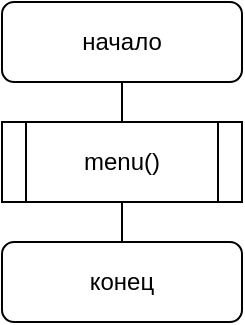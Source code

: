 <mxfile version="22.1.2" type="device" pages="13">
  <diagram name="main" id="vCOjFY50klwT_ioAiCl8">
    <mxGraphModel dx="804" dy="670" grid="1" gridSize="10" guides="1" tooltips="1" connect="1" arrows="1" fold="1" page="1" pageScale="1" pageWidth="827" pageHeight="1169" math="0" shadow="0">
      <root>
        <mxCell id="0" />
        <mxCell id="1" parent="0" />
        <mxCell id="zLWZQ6UVor699-_aeCOs-1" value="начало" style="rounded=1;whiteSpace=wrap;html=1;" parent="1" vertex="1">
          <mxGeometry x="200" y="40" width="120" height="40" as="geometry" />
        </mxCell>
        <mxCell id="zLWZQ6UVor699-_aeCOs-2" value="" style="endArrow=none;html=1;rounded=0;entryX=0.5;entryY=1;entryDx=0;entryDy=0;exitX=0.5;exitY=0;exitDx=0;exitDy=0;" parent="1" target="zLWZQ6UVor699-_aeCOs-1" edge="1">
          <mxGeometry width="50" height="50" relative="1" as="geometry">
            <mxPoint x="260" y="110" as="sourcePoint" />
            <mxPoint x="470" y="220" as="targetPoint" />
          </mxGeometry>
        </mxCell>
        <mxCell id="zLWZQ6UVor699-_aeCOs-4" value="menu()" style="shape=process;whiteSpace=wrap;html=1;backgroundOutline=1;" parent="1" vertex="1">
          <mxGeometry x="200" y="100" width="120" height="40" as="geometry" />
        </mxCell>
        <mxCell id="zLWZQ6UVor699-_aeCOs-5" value="" style="endArrow=none;html=1;rounded=0;entryX=0.5;entryY=1;entryDx=0;entryDy=0;exitX=0.5;exitY=0;exitDx=0;exitDy=0;" parent="1" source="zLWZQ6UVor699-_aeCOs-6" target="zLWZQ6UVor699-_aeCOs-4" edge="1">
          <mxGeometry width="50" height="50" relative="1" as="geometry">
            <mxPoint x="260" y="210" as="sourcePoint" />
            <mxPoint x="470" y="220" as="targetPoint" />
          </mxGeometry>
        </mxCell>
        <mxCell id="zLWZQ6UVor699-_aeCOs-6" value="конец" style="rounded=1;whiteSpace=wrap;html=1;" parent="1" vertex="1">
          <mxGeometry x="200" y="160" width="120" height="40" as="geometry" />
        </mxCell>
      </root>
    </mxGraphModel>
  </diagram>
  <diagram id="QjJ8_9nZTXKAwwL-0gy7" name="menu">
    <mxGraphModel dx="912" dy="670" grid="1" gridSize="10" guides="1" tooltips="1" connect="1" arrows="1" fold="1" page="1" pageScale="1" pageWidth="827" pageHeight="1169" math="0" shadow="0">
      <root>
        <mxCell id="0" />
        <mxCell id="1" parent="0" />
        <mxCell id="acnz2K3QiTht51wy8JcN-1" value="menu()&lt;br&gt;начало" style="rounded=1;whiteSpace=wrap;html=1;" parent="1" vertex="1">
          <mxGeometry x="80" width="120" height="40" as="geometry" />
        </mxCell>
        <mxCell id="acnz2K3QiTht51wy8JcN-2" value="" style="endArrow=none;html=1;rounded=0;entryX=0.5;entryY=1;entryDx=0;entryDy=0;exitX=0.5;exitY=0;exitDx=0;exitDy=0;" parent="1" source="yaw6lklJcpAuil3reAUE-1" target="acnz2K3QiTht51wy8JcN-1" edge="1">
          <mxGeometry width="50" height="50" relative="1" as="geometry">
            <mxPoint x="140.005" y="80" as="sourcePoint" />
            <mxPoint x="550" y="320" as="targetPoint" />
          </mxGeometry>
        </mxCell>
        <mxCell id="acnz2K3QiTht51wy8JcN-4" value="ввод: value" style="shape=parallelogram;perimeter=parallelogramPerimeter;whiteSpace=wrap;html=1;fixedSize=1;" parent="1" vertex="1">
          <mxGeometry x="80" y="220" width="120" height="50" as="geometry" />
        </mxCell>
        <mxCell id="acnz2K3QiTht51wy8JcN-6" value="" style="endArrow=none;html=1;rounded=0;entryX=0.5;entryY=1;entryDx=0;entryDy=0;exitX=0.5;exitY=0;exitDx=0;exitDy=0;" parent="1" source="acnz2K3QiTht51wy8JcN-7" target="acnz2K3QiTht51wy8JcN-4" edge="1">
          <mxGeometry width="50" height="50" relative="1" as="geometry">
            <mxPoint x="120" y="300" as="sourcePoint" />
            <mxPoint x="450" y="310" as="targetPoint" />
          </mxGeometry>
        </mxCell>
        <mxCell id="acnz2K3QiTht51wy8JcN-7" value="value" style="rhombus;whiteSpace=wrap;html=1;" parent="1" vertex="1">
          <mxGeometry x="100" y="290" width="80" height="60" as="geometry" />
        </mxCell>
        <mxCell id="acnz2K3QiTht51wy8JcN-8" value="" style="endArrow=none;html=1;rounded=0;exitX=0.5;exitY=1;exitDx=0;exitDy=0;" parent="1" source="acnz2K3QiTht51wy8JcN-7" edge="1">
          <mxGeometry width="50" height="50" relative="1" as="geometry">
            <mxPoint x="320" y="380" as="sourcePoint" />
            <mxPoint x="140" y="460" as="targetPoint" />
          </mxGeometry>
        </mxCell>
        <mxCell id="acnz2K3QiTht51wy8JcN-9" value="" style="endArrow=none;html=1;rounded=0;" parent="1" target="acnz2K3QiTht51wy8JcN-17" edge="1">
          <mxGeometry width="50" height="50" relative="1" as="geometry">
            <mxPoint x="140" y="370" as="sourcePoint" />
            <mxPoint x="440" y="410" as="targetPoint" />
            <Array as="points">
              <mxPoint x="320" y="370" />
              <mxPoint x="670" y="370" />
            </Array>
          </mxGeometry>
        </mxCell>
        <mxCell id="acnz2K3QiTht51wy8JcN-10" value="" style="endArrow=none;html=1;rounded=0;" parent="1" target="acnz2K3QiTht51wy8JcN-19" edge="1">
          <mxGeometry width="50" height="50" relative="1" as="geometry">
            <mxPoint x="140" y="400" as="sourcePoint" />
            <mxPoint x="410" y="430" as="targetPoint" />
            <Array as="points">
              <mxPoint x="530" y="400" />
            </Array>
          </mxGeometry>
        </mxCell>
        <mxCell id="acnz2K3QiTht51wy8JcN-11" value="" style="endArrow=none;html=1;rounded=0;entryX=0.5;entryY=0;entryDx=0;entryDy=0;" parent="1" target="acnz2K3QiTht51wy8JcN-20" edge="1">
          <mxGeometry width="50" height="50" relative="1" as="geometry">
            <mxPoint x="140" y="430" as="sourcePoint" />
            <mxPoint x="320" y="470" as="targetPoint" />
            <Array as="points">
              <mxPoint x="340" y="430" />
            </Array>
          </mxGeometry>
        </mxCell>
        <mxCell id="acnz2K3QiTht51wy8JcN-12" value="" style="endArrow=none;html=1;rounded=0;" parent="1" edge="1">
          <mxGeometry width="50" height="50" relative="1" as="geometry">
            <mxPoint x="140" y="460" as="sourcePoint" />
            <mxPoint x="230" y="570" as="targetPoint" />
            <Array as="points">
              <mxPoint x="230" y="460" />
            </Array>
          </mxGeometry>
        </mxCell>
        <mxCell id="acnz2K3QiTht51wy8JcN-13" value="1" style="text;html=1;align=center;verticalAlign=middle;resizable=0;points=[];autosize=1;strokeColor=none;fillColor=none;" parent="1" vertex="1">
          <mxGeometry x="140" y="340" width="30" height="30" as="geometry" />
        </mxCell>
        <mxCell id="acnz2K3QiTht51wy8JcN-14" value="2" style="text;html=1;align=center;verticalAlign=middle;resizable=0;points=[];autosize=1;strokeColor=none;fillColor=none;" parent="1" vertex="1">
          <mxGeometry x="140" y="370" width="30" height="30" as="geometry" />
        </mxCell>
        <mxCell id="acnz2K3QiTht51wy8JcN-15" value="3" style="text;html=1;align=center;verticalAlign=middle;resizable=0;points=[];autosize=1;strokeColor=none;fillColor=none;" parent="1" vertex="1">
          <mxGeometry x="140" y="400" width="30" height="30" as="geometry" />
        </mxCell>
        <mxCell id="acnz2K3QiTht51wy8JcN-16" value="0" style="text;html=1;align=center;verticalAlign=middle;resizable=0;points=[];autosize=1;strokeColor=none;fillColor=none;" parent="1" vertex="1">
          <mxGeometry x="140" y="430" width="30" height="30" as="geometry" />
        </mxCell>
        <mxCell id="acnz2K3QiTht51wy8JcN-17" value="help" style="shape=process;whiteSpace=wrap;html=1;backgroundOutline=1;" parent="1" vertex="1">
          <mxGeometry x="630" y="490" width="80" height="40" as="geometry" />
        </mxCell>
        <mxCell id="acnz2K3QiTht51wy8JcN-19" value="run_With_File_Input()" style="shape=process;whiteSpace=wrap;html=1;backgroundOutline=1;size=0.083;" parent="1" vertex="1">
          <mxGeometry x="450" y="490" width="160" height="40" as="geometry" />
        </mxCell>
        <mxCell id="acnz2K3QiTht51wy8JcN-20" value="run_With_Console_Input()" style="shape=process;whiteSpace=wrap;html=1;backgroundOutline=1;size=0.056;" parent="1" vertex="1">
          <mxGeometry x="250" y="490" width="180" height="40" as="geometry" />
        </mxCell>
        <mxCell id="acnz2K3QiTht51wy8JcN-21" value="" style="endArrow=none;html=1;rounded=0;entryX=0.005;entryY=1.024;entryDx=0;entryDy=0;entryPerimeter=0;exitX=0.5;exitY=1;exitDx=0;exitDy=0;" parent="1" source="acnz2K3QiTht51wy8JcN-23" target="acnz2K3QiTht51wy8JcN-16" edge="1">
          <mxGeometry width="50" height="50" relative="1" as="geometry">
            <mxPoint x="140" y="490" as="sourcePoint" />
            <mxPoint x="360" y="420" as="targetPoint" />
          </mxGeometry>
        </mxCell>
        <mxCell id="acnz2K3QiTht51wy8JcN-23" value="вывод: incorrect cey" style="shape=parallelogram;perimeter=parallelogramPerimeter;whiteSpace=wrap;html=1;fixedSize=1;direction=west;" parent="1" vertex="1">
          <mxGeometry x="70" y="490" width="140" height="60" as="geometry" />
        </mxCell>
        <mxCell id="acnz2K3QiTht51wy8JcN-25" value="" style="endArrow=none;html=1;rounded=0;entryX=0.5;entryY=1;entryDx=0;entryDy=0;" parent="1" target="acnz2K3QiTht51wy8JcN-17" edge="1">
          <mxGeometry width="50" height="50" relative="1" as="geometry">
            <mxPoint x="140" y="570" as="sourcePoint" />
            <mxPoint x="350" y="300" as="targetPoint" />
            <Array as="points">
              <mxPoint x="670" y="570" />
            </Array>
          </mxGeometry>
        </mxCell>
        <mxCell id="acnz2K3QiTht51wy8JcN-26" value="" style="endArrow=none;html=1;rounded=0;exitX=0.5;exitY=1;exitDx=0;exitDy=0;" parent="1" source="acnz2K3QiTht51wy8JcN-20" edge="1">
          <mxGeometry width="50" height="50" relative="1" as="geometry">
            <mxPoint x="300" y="350" as="sourcePoint" />
            <mxPoint x="340" y="570" as="targetPoint" />
          </mxGeometry>
        </mxCell>
        <mxCell id="acnz2K3QiTht51wy8JcN-28" value="" style="endArrow=none;html=1;rounded=0;exitX=0.5;exitY=1;exitDx=0;exitDy=0;" parent="1" source="acnz2K3QiTht51wy8JcN-19" edge="1">
          <mxGeometry width="50" height="50" relative="1" as="geometry">
            <mxPoint x="300" y="350" as="sourcePoint" />
            <mxPoint x="530" y="570" as="targetPoint" />
          </mxGeometry>
        </mxCell>
        <mxCell id="acnz2K3QiTht51wy8JcN-29" value="" style="endArrow=none;html=1;rounded=0;exitX=0.5;exitY=0;exitDx=0;exitDy=0;entryX=0.5;entryY=0;entryDx=0;entryDy=0;" parent="1" source="X-Kxx56eb_eyo0RnOTDv-1" target="acnz2K3QiTht51wy8JcN-32" edge="1">
          <mxGeometry width="50" height="50" relative="1" as="geometry">
            <mxPoint x="300" y="350" as="sourcePoint" />
            <mxPoint x="140" y="590" as="targetPoint" />
          </mxGeometry>
        </mxCell>
        <mxCell id="acnz2K3QiTht51wy8JcN-32" value="value != 0" style="rhombus;whiteSpace=wrap;html=1;" parent="1" vertex="1">
          <mxGeometry x="100" y="660" width="80" height="60" as="geometry" />
        </mxCell>
        <mxCell id="acnz2K3QiTht51wy8JcN-34" value="" style="endArrow=classic;html=1;rounded=0;exitX=1;exitY=0.5;exitDx=0;exitDy=0;" parent="1" source="acnz2K3QiTht51wy8JcN-32" edge="1">
          <mxGeometry width="50" height="50" relative="1" as="geometry">
            <mxPoint x="300" y="370" as="sourcePoint" />
            <mxPoint x="140" y="60" as="targetPoint" />
            <Array as="points">
              <mxPoint x="730" y="690" />
              <mxPoint x="730" y="60" />
            </Array>
          </mxGeometry>
        </mxCell>
        <mxCell id="acnz2K3QiTht51wy8JcN-35" value="" style="endArrow=none;html=1;rounded=0;exitX=0.5;exitY=1;exitDx=0;exitDy=0;" parent="1" source="acnz2K3QiTht51wy8JcN-32" target="acnz2K3QiTht51wy8JcN-36" edge="1">
          <mxGeometry width="50" height="50" relative="1" as="geometry">
            <mxPoint x="450" y="520" as="sourcePoint" />
            <mxPoint x="140" y="760" as="targetPoint" />
          </mxGeometry>
        </mxCell>
        <mxCell id="acnz2K3QiTht51wy8JcN-36" value="menu&lt;br style=&quot;border-color: var(--border-color);&quot;&gt;конец" style="rounded=1;whiteSpace=wrap;html=1;" parent="1" vertex="1">
          <mxGeometry x="80" y="740" width="120" height="40" as="geometry" />
        </mxCell>
        <mxCell id="yaw6lklJcpAuil3reAUE-2" value="" style="endArrow=none;html=1;rounded=0;entryX=0.5;entryY=1;entryDx=0;entryDy=0;exitX=0.5;exitY=0;exitDx=0;exitDy=0;" parent="1" source="acnz2K3QiTht51wy8JcN-4" target="yaw6lklJcpAuil3reAUE-1" edge="1">
          <mxGeometry width="50" height="50" relative="1" as="geometry">
            <mxPoint x="140" y="220" as="sourcePoint" />
            <mxPoint x="140" y="40" as="targetPoint" />
          </mxGeometry>
        </mxCell>
        <mxCell id="yaw6lklJcpAuil3reAUE-1" value="&lt;div style=&quot;text-align: center;&quot;&gt;&amp;nbsp; &amp;nbsp; &amp;nbsp; &amp;nbsp; &amp;nbsp; вывод:&amp;nbsp; &amp;nbsp; &amp;nbsp; &amp;nbsp; &amp;nbsp;&amp;nbsp;&lt;/div&gt;&lt;div style=&quot;&quot;&gt;&amp;nbsp; &amp;nbsp; &amp;nbsp; &amp;nbsp; &amp;nbsp; There are some options:&lt;/div&gt;&lt;div style=&quot;&quot;&gt;&amp;nbsp; &amp;nbsp; &amp;nbsp; &amp;nbsp; &amp;nbsp; 1 - for HELP&lt;/div&gt;&lt;div style=&quot;&quot;&gt;&amp;nbsp; &amp;nbsp; &amp;nbsp; &amp;nbsp; &amp;nbsp; 2 - for RUN program with source from file&lt;/div&gt;&lt;div style=&quot;&quot;&gt;&amp;nbsp; &amp;nbsp; &amp;nbsp; &amp;nbsp; &amp;nbsp; 3 - for RUN program with type in console&lt;/div&gt;&lt;div style=&quot;&quot;&gt;&amp;nbsp; &amp;nbsp; &amp;nbsp; &amp;nbsp; &amp;nbsp; 0 - for EXIT program&lt;/div&gt;&lt;div style=&quot;&quot;&gt;&lt;br&gt;&lt;/div&gt;&lt;div style=&quot;&quot;&gt;&amp;nbsp; &amp;nbsp; &amp;nbsp; &amp;nbsp; &amp;nbsp; Enter option:&lt;/div&gt;" style="shape=parallelogram;perimeter=parallelogramPerimeter;whiteSpace=wrap;html=1;fixedSize=1;size=30;align=left;" parent="1" vertex="1">
          <mxGeometry x="2.5" y="80" width="275" height="120" as="geometry" />
        </mxCell>
        <mxCell id="X-Kxx56eb_eyo0RnOTDv-2" value="" style="endArrow=none;html=1;rounded=0;exitX=0.5;exitY=0;exitDx=0;exitDy=0;entryX=0.5;entryY=0;entryDx=0;entryDy=0;" edge="1" parent="1" source="acnz2K3QiTht51wy8JcN-23" target="X-Kxx56eb_eyo0RnOTDv-1">
          <mxGeometry width="50" height="50" relative="1" as="geometry">
            <mxPoint x="140" y="550" as="sourcePoint" />
            <mxPoint x="140" y="660" as="targetPoint" />
          </mxGeometry>
        </mxCell>
        <mxCell id="X-Kxx56eb_eyo0RnOTDv-1" value="вывод:&amp;nbsp;&lt;br&gt;Press ENTER to continue" style="shape=parallelogram;perimeter=parallelogramPerimeter;whiteSpace=wrap;html=1;fixedSize=1;" vertex="1" parent="1">
          <mxGeometry x="55" y="590" width="170" height="50" as="geometry" />
        </mxCell>
      </root>
    </mxGraphModel>
  </diagram>
  <diagram id="Ei4FkdHGburw4WCGmRnH" name="help">
    <mxGraphModel dx="804" dy="670" grid="1" gridSize="10" guides="1" tooltips="1" connect="1" arrows="1" fold="1" page="1" pageScale="1" pageWidth="827" pageHeight="1169" math="0" shadow="0">
      <root>
        <mxCell id="0" />
        <mxCell id="1" parent="0" />
        <mxCell id="OnFJNEOFHw67pscS8l2s-1" value="help()&lt;br&gt;начало" style="rounded=1;whiteSpace=wrap;html=1;" parent="1" vertex="1">
          <mxGeometry x="220" width="120" height="40" as="geometry" />
        </mxCell>
        <mxCell id="UL9Z-byU6-jTjIjwJSf2-1" value="" style="endArrow=none;html=1;rounded=0;entryX=0.5;entryY=1;entryDx=0;entryDy=0;exitX=0.5;exitY=0;exitDx=0;exitDy=0;" parent="1" source="UL9Z-byU6-jTjIjwJSf2-2" target="OnFJNEOFHw67pscS8l2s-1" edge="1">
          <mxGeometry width="50" height="50" relative="1" as="geometry">
            <mxPoint x="220" y="80" as="sourcePoint" />
            <mxPoint x="370" y="320" as="targetPoint" />
          </mxGeometry>
        </mxCell>
        <mxCell id="UL9Z-byU6-jTjIjwJSf2-2" value="&lt;div&gt;&lt;span style=&quot;white-space: pre;&quot;&gt;&#x9;&lt;/span&gt;PROGRAM DESCRIPTION&lt;/div&gt;&lt;div&gt;&lt;br&gt;&lt;/div&gt;&lt;div&gt;&lt;span style=&quot;white-space: pre;&quot;&gt;&#x9;&lt;/span&gt;This program provides functionality for processing and modifying text files.&lt;/div&gt;&lt;div&gt;&lt;span style=&quot;white-space: pre;&quot;&gt;&#x9;&lt;/span&gt;It allows you to replace inline comments in the text, format the output, and save the results to a file.&lt;/div&gt;&lt;div&gt;&lt;br&gt;&lt;/div&gt;&lt;div&gt;&lt;span style=&quot;white-space: pre;&quot;&gt;&#x9;&lt;/span&gt;OPTIONS:&lt;/div&gt;&lt;div&gt;&lt;span style=&quot;white-space: pre;&quot;&gt;&#x9;&lt;/span&gt;1 - HELP: Display this help message.&lt;/div&gt;&lt;div&gt;&lt;span style=&quot;white-space: pre;&quot;&gt;&#x9;&lt;/span&gt;2 - for RUN program with source from file: Execute the program with input read from a file.&lt;/div&gt;&lt;div&gt;&lt;span style=&quot;white-space: pre;&quot;&gt;&#x9;&lt;/span&gt;3 - for RUN program with type in console: Execute the program with input entered interactively in &lt;span style=&quot;white-space: pre;&quot;&gt;&#x9;&lt;/span&gt;the console.&lt;/div&gt;&lt;div&gt;&lt;span style=&quot;white-space: pre;&quot;&gt;&#x9;&lt;/span&gt;0 - EXIT program: Exit the program.&lt;/div&gt;&lt;div&gt;&lt;br&gt;&lt;/div&gt;&lt;div&gt;&lt;span style=&quot;white-space: pre;&quot;&gt;&#x9;&lt;/span&gt;USAGE:&lt;/div&gt;&lt;div&gt;&lt;span style=&quot;white-space: pre;&quot;&gt;&#x9;&lt;/span&gt;- Choose the appropriate option from the main menu.&lt;/div&gt;&lt;div&gt;&lt;span style=&quot;white-space: pre;&quot;&gt;&#x9;&lt;/span&gt;-&amp;nbsp;For &#39;RUN program with source from file&#39;, provide the filename when prompted.&lt;/div&gt;&lt;div&gt;&lt;span style=&quot;white-space: pre;&quot;&gt;&#x9;&lt;/span&gt;- For &#39;for RUN program with type in console&#39;, input text interactively until finished.&lt;/div&gt;&lt;div&gt;&lt;span style=&quot;white-space: pre;&quot;&gt;&#x9;&lt;/span&gt;-&amp;nbsp;Results can be saved to a file upon request.&lt;/div&gt;&lt;div&gt;&lt;br&gt;&lt;/div&gt;&lt;div&gt;&lt;span style=&quot;white-space: pre;&quot;&gt;&#x9;&lt;/span&gt;NOTE:&lt;/div&gt;&lt;div&gt;&lt;span style=&quot;white-space: pre;&quot;&gt;&#x9;&lt;/span&gt;To end text input in console mode, press Ctrl+D (UNIX-like systems) or Ctrl+Z (Windows).&lt;/div&gt;&lt;div&gt;&lt;span style=&quot;white-space: pre;&quot;&gt;&#x9;&lt;/span&gt;Press ENTER to continue&lt;/div&gt;" style="shape=parallelogram;perimeter=parallelogramPerimeter;whiteSpace=wrap;html=1;fixedSize=1;size=20;align=left;" parent="1" vertex="1">
          <mxGeometry y="60" width="560" height="330" as="geometry" />
        </mxCell>
        <mxCell id="UWDEMbWcmgqzyULga6tt-1" value="" style="endArrow=none;html=1;rounded=0;exitX=0.5;exitY=1;exitDx=0;exitDy=0;entryX=0.5;entryY=0;entryDx=0;entryDy=0;" parent="1" source="UL9Z-byU6-jTjIjwJSf2-2" target="UWDEMbWcmgqzyULga6tt-2" edge="1">
          <mxGeometry width="50" height="50" relative="1" as="geometry">
            <mxPoint x="320" y="370" as="sourcePoint" />
            <mxPoint x="280" y="420" as="targetPoint" />
          </mxGeometry>
        </mxCell>
        <mxCell id="UWDEMbWcmgqzyULga6tt-2" value="help&lt;br&gt;конец" style="rounded=1;whiteSpace=wrap;html=1;" parent="1" vertex="1">
          <mxGeometry x="220" y="420" width="120" height="60" as="geometry" />
        </mxCell>
      </root>
    </mxGraphModel>
  </diagram>
  <diagram id="wPX8HYljV0h76wonwHxm" name="run_With_File_Input">
    <mxGraphModel dx="804" dy="670" grid="1" gridSize="10" guides="1" tooltips="1" connect="1" arrows="1" fold="1" page="1" pageScale="1" pageWidth="827" pageHeight="1169" math="0" shadow="0">
      <root>
        <mxCell id="0" />
        <mxCell id="1" parent="0" />
        <mxCell id="509l7lUJBeLAeSTbMWo7-1" value="начало&lt;br&gt;run_With_File_Input()" style="rounded=1;whiteSpace=wrap;html=1;" parent="1" vertex="1">
          <mxGeometry x="240" width="160" height="60" as="geometry" />
        </mxCell>
        <mxCell id="509l7lUJBeLAeSTbMWo7-2" value="" style="endArrow=none;html=1;rounded=0;entryX=0.5;entryY=1;entryDx=0;entryDy=0;exitX=0.5;exitY=0;exitDx=0;exitDy=0;" parent="1" source="HlHmY9jsIhVzV1wtOuOo-1" target="509l7lUJBeLAeSTbMWo7-1" edge="1">
          <mxGeometry width="50" height="50" relative="1" as="geometry">
            <mxPoint x="311.78" y="80" as="sourcePoint" />
            <mxPoint x="431.78" y="60" as="targetPoint" />
          </mxGeometry>
        </mxCell>
        <mxCell id="509l7lUJBeLAeSTbMWo7-4" value="ввод: input_file_name" style="shape=parallelogram;perimeter=parallelogramPerimeter;whiteSpace=wrap;html=1;fixedSize=1;" parent="1" vertex="1">
          <mxGeometry x="240" y="220" width="160" height="60" as="geometry" />
        </mxCell>
        <mxCell id="TewMYpn0lzScVYDdC2eG-1" value="" style="endArrow=none;html=1;rounded=0;exitX=0.5;exitY=1;exitDx=0;exitDy=0;" parent="1" source="509l7lUJBeLAeSTbMWo7-4" target="TewMYpn0lzScVYDdC2eG-3" edge="1">
          <mxGeometry width="50" height="50" relative="1" as="geometry">
            <mxPoint x="386.5" y="250" as="sourcePoint" />
            <mxPoint x="316.5" y="300" as="targetPoint" />
          </mxGeometry>
        </mxCell>
        <mxCell id="TewMYpn0lzScVYDdC2eG-3" value="len = strlen(input_file_name);" style="rounded=0;whiteSpace=wrap;html=1;" parent="1" vertex="1">
          <mxGeometry x="227.5" y="300" width="185" height="30" as="geometry" />
        </mxCell>
        <mxCell id="TewMYpn0lzScVYDdC2eG-4" value="" style="endArrow=none;html=1;rounded=0;exitX=0.5;exitY=1;exitDx=0;exitDy=0;" parent="1" source="TewMYpn0lzScVYDdC2eG-3" target="TewMYpn0lzScVYDdC2eG-5" edge="1">
          <mxGeometry width="50" height="50" relative="1" as="geometry">
            <mxPoint x="386.5" y="220" as="sourcePoint" />
            <mxPoint x="316.5" y="350" as="targetPoint" />
          </mxGeometry>
        </mxCell>
        <mxCell id="TewMYpn0lzScVYDdC2eG-5" value="input_file_name[len - 1] = &#39;\0&#39;;" style="rounded=0;whiteSpace=wrap;html=1;" parent="1" vertex="1">
          <mxGeometry x="230" y="350" width="180" height="30" as="geometry" />
        </mxCell>
        <mxCell id="TewMYpn0lzScVYDdC2eG-7" value="file !=NULL" style="rhombus;whiteSpace=wrap;html=1;" parent="1" vertex="1">
          <mxGeometry x="255" y="450" width="130" height="60" as="geometry" />
        </mxCell>
        <mxCell id="TewMYpn0lzScVYDdC2eG-9" value="" style="endArrow=none;html=1;rounded=0;entryX=0.5;entryY=1;entryDx=0;entryDy=0;exitX=0.5;exitY=0;exitDx=0;exitDy=0;" parent="1" source="TewMYpn0lzScVYDdC2eG-7" target="TewMYpn0lzScVYDdC2eG-5" edge="1">
          <mxGeometry width="50" height="50" relative="1" as="geometry">
            <mxPoint x="326.5" y="470" as="sourcePoint" />
            <mxPoint x="316.25" y="430" as="targetPoint" />
          </mxGeometry>
        </mxCell>
        <mxCell id="TewMYpn0lzScVYDdC2eG-10" value="" style="endArrow=none;html=1;rounded=0;entryX=1;entryY=0.5;entryDx=0;entryDy=0;exitX=0.5;exitY=0;exitDx=0;exitDy=0;" parent="1" source="TewMYpn0lzScVYDdC2eG-14" target="TewMYpn0lzScVYDdC2eG-7" edge="1">
          <mxGeometry width="50" height="50" relative="1" as="geometry">
            <mxPoint x="456.5" y="550" as="sourcePoint" />
            <mxPoint x="436.5" y="500" as="targetPoint" />
            <Array as="points">
              <mxPoint x="510" y="480" />
            </Array>
          </mxGeometry>
        </mxCell>
        <mxCell id="TewMYpn0lzScVYDdC2eG-11" value="да" style="text;html=1;align=center;verticalAlign=middle;resizable=0;points=[];autosize=1;strokeColor=none;fillColor=none;" parent="1" vertex="1">
          <mxGeometry x="380" y="450" width="40" height="30" as="geometry" />
        </mxCell>
        <mxCell id="TewMYpn0lzScVYDdC2eG-12" value="" style="endArrow=none;html=1;rounded=0;entryX=0.5;entryY=1;entryDx=0;entryDy=0;exitX=0.5;exitY=0;exitDx=0;exitDy=0;" parent="1" source="TewMYpn0lzScVYDdC2eG-25" target="TewMYpn0lzScVYDdC2eG-7" edge="1">
          <mxGeometry width="50" height="50" relative="1" as="geometry">
            <mxPoint x="316.5" y="560" as="sourcePoint" />
            <mxPoint x="436.5" y="500" as="targetPoint" />
          </mxGeometry>
        </mxCell>
        <mxCell id="TewMYpn0lzScVYDdC2eG-14" value="text_processing(file);" style="shape=process;whiteSpace=wrap;html=1;backgroundOutline=1;size=0.038;" parent="1" vertex="1">
          <mxGeometry x="400" y="520" width="220" height="50" as="geometry" />
        </mxCell>
        <mxCell id="TewMYpn0lzScVYDdC2eG-15" value="fclose(file) == EOF" style="rhombus;whiteSpace=wrap;html=1;" parent="1" vertex="1">
          <mxGeometry x="430" y="600" width="160" height="60" as="geometry" />
        </mxCell>
        <mxCell id="TewMYpn0lzScVYDdC2eG-16" value="" style="endArrow=none;html=1;rounded=0;entryX=0.5;entryY=1;entryDx=0;entryDy=0;exitX=0.5;exitY=0;exitDx=0;exitDy=0;" parent="1" source="TewMYpn0lzScVYDdC2eG-15" target="TewMYpn0lzScVYDdC2eG-14" edge="1">
          <mxGeometry width="50" height="50" relative="1" as="geometry">
            <mxPoint x="386.5" y="550" as="sourcePoint" />
            <mxPoint x="436.5" y="500" as="targetPoint" />
          </mxGeometry>
        </mxCell>
        <mxCell id="TewMYpn0lzScVYDdC2eG-17" value="" style="endArrow=none;html=1;rounded=0;entryX=1;entryY=0.5;entryDx=0;entryDy=0;exitX=0.5;exitY=0;exitDx=0;exitDy=0;" parent="1" source="TewMYpn0lzScVYDdC2eG-19" target="TewMYpn0lzScVYDdC2eG-15" edge="1">
          <mxGeometry width="50" height="50" relative="1" as="geometry">
            <mxPoint x="636.5" y="670" as="sourcePoint" />
            <mxPoint x="436.5" y="620" as="targetPoint" />
            <Array as="points">
              <mxPoint x="666.5" y="630" />
            </Array>
          </mxGeometry>
        </mxCell>
        <mxCell id="TewMYpn0lzScVYDdC2eG-18" value="да" style="text;html=1;align=center;verticalAlign=middle;resizable=0;points=[];autosize=1;strokeColor=none;fillColor=none;" parent="1" vertex="1">
          <mxGeometry x="596.5" y="600" width="40" height="30" as="geometry" />
        </mxCell>
        <mxCell id="TewMYpn0lzScVYDdC2eG-19" value="вывод:&lt;br&gt;&lt;div style=&quot;text-align: left;&quot;&gt;&lt;span style=&quot;background-color: initial;&quot;&gt;Error closing input file!&lt;/span&gt;&lt;/div&gt;&lt;div style=&quot;text-align: left;&quot;&gt;&lt;span style=&quot;background-color: initial;&quot;&gt;Try again&lt;/span&gt;&lt;/div&gt;" style="shape=parallelogram;perimeter=parallelogramPerimeter;whiteSpace=wrap;html=1;fixedSize=1;" parent="1" vertex="1">
          <mxGeometry x="586.5" y="660" width="160" height="60" as="geometry" />
        </mxCell>
        <mxCell id="TewMYpn0lzScVYDdC2eG-22" value="" style="endArrow=none;html=1;rounded=0;entryX=0.5;entryY=1;entryDx=0;entryDy=0;" parent="1" target="TewMYpn0lzScVYDdC2eG-15" edge="1">
          <mxGeometry width="50" height="50" relative="1" as="geometry">
            <mxPoint x="510" y="740" as="sourcePoint" />
            <mxPoint x="510" y="720" as="targetPoint" />
          </mxGeometry>
        </mxCell>
        <mxCell id="TewMYpn0lzScVYDdC2eG-23" value="" style="endArrow=none;html=1;rounded=0;entryX=0.5;entryY=1;entryDx=0;entryDy=0;" parent="1" target="TewMYpn0lzScVYDdC2eG-19" edge="1">
          <mxGeometry width="50" height="50" relative="1" as="geometry">
            <mxPoint x="320" y="740" as="sourcePoint" />
            <mxPoint x="596.5" y="590" as="targetPoint" />
            <Array as="points">
              <mxPoint x="666.5" y="740" />
            </Array>
          </mxGeometry>
        </mxCell>
        <mxCell id="TewMYpn0lzScVYDdC2eG-25" value="Input opening error&lt;br&gt;Make sure the file exists" style="shape=parallelogram;perimeter=parallelogramPerimeter;whiteSpace=wrap;html=1;fixedSize=1;" parent="1" vertex="1">
          <mxGeometry x="240" y="660" width="160" height="60" as="geometry" />
        </mxCell>
        <mxCell id="TewMYpn0lzScVYDdC2eG-26" value="" style="endArrow=none;html=1;rounded=0;entryX=0.5;entryY=1;entryDx=0;entryDy=0;exitX=0.5;exitY=0;exitDx=0;exitDy=0;" parent="1" source="TewMYpn0lzScVYDdC2eG-27" target="TewMYpn0lzScVYDdC2eG-25" edge="1">
          <mxGeometry width="50" height="50" relative="1" as="geometry">
            <mxPoint x="316.5" y="760" as="sourcePoint" />
            <mxPoint x="566.5" y="660" as="targetPoint" />
          </mxGeometry>
        </mxCell>
        <mxCell id="TewMYpn0lzScVYDdC2eG-27" value="конец&lt;br&gt;run_With_File_Input" style="rounded=1;whiteSpace=wrap;html=1;" parent="1" vertex="1">
          <mxGeometry x="260" y="760" width="120" height="60" as="geometry" />
        </mxCell>
        <mxCell id="HlHmY9jsIhVzV1wtOuOo-1" value="file, input_file_name[], len" style="rounded=0;whiteSpace=wrap;html=1;" parent="1" vertex="1">
          <mxGeometry x="220" y="80" width="200" height="40" as="geometry" />
        </mxCell>
        <mxCell id="HlHmY9jsIhVzV1wtOuOo-2" value="" style="endArrow=none;html=1;rounded=0;exitX=0.5;exitY=0;exitDx=0;exitDy=0;entryX=0.5;entryY=1;entryDx=0;entryDy=0;" parent="1" source="509l7lUJBeLAeSTbMWo7-4" target="ngkMQBC9OJUZQWuwJcU0-1" edge="1">
          <mxGeometry width="50" height="50" relative="1" as="geometry">
            <mxPoint x="371.14" y="210" as="sourcePoint" />
            <mxPoint x="320" y="200.0" as="targetPoint" />
          </mxGeometry>
        </mxCell>
        <mxCell id="Ml30VFT-Tap38onfgPQO-2" value="file = fopen(input_file_name, &quot;r&quot;)" style="rounded=0;whiteSpace=wrap;html=1;" parent="1" vertex="1">
          <mxGeometry x="230" y="400" width="180" height="30" as="geometry" />
        </mxCell>
        <mxCell id="ngkMQBC9OJUZQWuwJcU0-1" value="вывод:&lt;br&gt;Enter your filename:&amp;nbsp;" style="shape=parallelogram;perimeter=parallelogramPerimeter;whiteSpace=wrap;html=1;fixedSize=1;" parent="1" vertex="1">
          <mxGeometry x="250" y="140" width="140" height="60" as="geometry" />
        </mxCell>
        <mxCell id="ngkMQBC9OJUZQWuwJcU0-2" value="" style="endArrow=none;html=1;rounded=0;entryX=0.5;entryY=1;entryDx=0;entryDy=0;exitX=0.5;exitY=0;exitDx=0;exitDy=0;" parent="1" source="ngkMQBC9OJUZQWuwJcU0-1" target="HlHmY9jsIhVzV1wtOuOo-1" edge="1">
          <mxGeometry width="50" height="50" relative="1" as="geometry">
            <mxPoint x="510" y="390" as="sourcePoint" />
            <mxPoint x="560" y="340" as="targetPoint" />
          </mxGeometry>
        </mxCell>
      </root>
    </mxGraphModel>
  </diagram>
  <diagram id="lLg6vVA6bAAAMr-M3kvV" name="text_proccessing">
    <mxGraphModel dx="804" dy="670" grid="1" gridSize="10" guides="1" tooltips="1" connect="1" arrows="1" fold="1" page="1" pageScale="1" pageWidth="827" pageHeight="1169" math="0" shadow="0">
      <root>
        <mxCell id="0" />
        <mxCell id="1" parent="0" />
        <mxCell id="g2X5y5JfjCYNQGWaVSiq-1" value="начало&lt;br&gt;text_proccessing(FILE *file)" style="rounded=1;whiteSpace=wrap;html=1;" parent="1" vertex="1">
          <mxGeometry x="160" y="40" width="270" height="50" as="geometry" />
        </mxCell>
        <mxCell id="pP0qypePDnoLlhU_P4UZ-1" value="file -&amp;nbsp;&lt;span style=&quot;font-size: medium;&quot;&gt;&lt;/span&gt;Файл для чтения пользователем или файл ввода&lt;br&gt;из кнсоли &lt;span style=&quot;font-size: 12pt; font-family: &amp;quot;Times New Roman&amp;quot;, serif;&quot; lang=&quot;EN-US&quot;&gt;stdin&lt;/span&gt;&lt;span style=&quot;font-size: medium;&quot;&gt;&lt;/span&gt;" style="strokeWidth=2;html=1;shape=mxgraph.flowchart.annotation_2;align=left;labelPosition=right;pointerEvents=1;" parent="1" vertex="1">
          <mxGeometry x="470" y="43.75" width="50" height="42.5" as="geometry" />
        </mxCell>
        <mxCell id="pP0qypePDnoLlhU_P4UZ-2" value="" style="endArrow=none;dashed=1;html=1;dashPattern=1 3;strokeWidth=2;rounded=0;entryX=0;entryY=0.5;entryDx=0;entryDy=0;entryPerimeter=0;exitX=1;exitY=0.5;exitDx=0;exitDy=0;" parent="1" source="g2X5y5JfjCYNQGWaVSiq-1" target="pP0qypePDnoLlhU_P4UZ-1" edge="1">
          <mxGeometry width="50" height="50" relative="1" as="geometry">
            <mxPoint x="390" y="370" as="sourcePoint" />
            <mxPoint x="440" y="320" as="targetPoint" />
          </mxGeometry>
        </mxCell>
        <mxCell id="pP0qypePDnoLlhU_P4UZ-4" value="" style="endArrow=none;html=1;rounded=0;entryX=0.5;entryY=1;entryDx=0;entryDy=0;exitX=0.5;exitY=0;exitDx=0;exitDy=0;" parent="1" source="pP0qypePDnoLlhU_P4UZ-7" target="g2X5y5JfjCYNQGWaVSiq-1" edge="1">
          <mxGeometry width="50" height="50" relative="1" as="geometry">
            <mxPoint x="295" y="140" as="sourcePoint" />
            <mxPoint x="440" y="320" as="targetPoint" />
          </mxGeometry>
        </mxCell>
        <mxCell id="pP0qypePDnoLlhU_P4UZ-5" value="save_file(text, row_numbers);" style="shape=process;whiteSpace=wrap;html=1;backgroundOutline=1;size=0.058;" parent="1" vertex="1">
          <mxGeometry x="187.5" y="290" width="215" height="40" as="geometry" />
        </mxCell>
        <mxCell id="pP0qypePDnoLlhU_P4UZ-6" value="write_text(text, outfile, row_numbers);" style="shape=process;whiteSpace=wrap;html=1;backgroundOutline=1;size=0.048;" parent="1" vertex="1">
          <mxGeometry x="190" y="230" width="210" height="40" as="geometry" />
        </mxCell>
        <mxCell id="pP0qypePDnoLlhU_P4UZ-7" value="comment_replace(text, &amp;amp;row_numbers, rows_lens)" style="shape=process;whiteSpace=wrap;html=1;backgroundOutline=1;size=0.058;" parent="1" vertex="1">
          <mxGeometry x="187.5" y="170" width="215" height="40" as="geometry" />
        </mxCell>
        <mxCell id="pP0qypePDnoLlhU_P4UZ-8" value="" style="endArrow=none;html=1;rounded=0;entryX=0.5;entryY=1;entryDx=0;entryDy=0;exitX=0.5;exitY=0;exitDx=0;exitDy=0;" parent="1" source="pP0qypePDnoLlhU_P4UZ-6" target="pP0qypePDnoLlhU_P4UZ-7" edge="1">
          <mxGeometry width="50" height="50" relative="1" as="geometry">
            <mxPoint x="295" y="260" as="sourcePoint" />
            <mxPoint x="440" y="380" as="targetPoint" />
          </mxGeometry>
        </mxCell>
        <mxCell id="pP0qypePDnoLlhU_P4UZ-9" value="" style="endArrow=none;html=1;rounded=0;entryX=0.5;entryY=1;entryDx=0;entryDy=0;exitX=0.5;exitY=0;exitDx=0;exitDy=0;" parent="1" source="pP0qypePDnoLlhU_P4UZ-5" target="pP0qypePDnoLlhU_P4UZ-6" edge="1">
          <mxGeometry width="50" height="50" relative="1" as="geometry">
            <mxPoint x="390" y="430" as="sourcePoint" />
            <mxPoint x="440" y="380" as="targetPoint" />
          </mxGeometry>
        </mxCell>
        <mxCell id="pP0qypePDnoLlhU_P4UZ-10" value="" style="endArrow=none;html=1;rounded=0;entryX=0.5;entryY=1;entryDx=0;entryDy=0;exitX=0.5;exitY=0;exitDx=0;exitDy=0;" parent="1" source="pP0qypePDnoLlhU_P4UZ-11" target="pP0qypePDnoLlhU_P4UZ-5" edge="1">
          <mxGeometry width="50" height="50" relative="1" as="geometry">
            <mxPoint x="295" y="380" as="sourcePoint" />
            <mxPoint x="410" y="260" as="targetPoint" />
          </mxGeometry>
        </mxCell>
        <mxCell id="pP0qypePDnoLlhU_P4UZ-11" value="&amp;nbsp;конец&lt;br&gt;text_proccessing" style="rounded=1;whiteSpace=wrap;html=1;" parent="1" vertex="1">
          <mxGeometry x="235" y="350" width="120" height="60" as="geometry" />
        </mxCell>
        <mxCell id="3f7rtpIXCXaqfcFqh1qm-1" value="text[][],&amp;nbsp;rows_lens[], row_numbers" style="rounded=0;whiteSpace=wrap;html=1;" parent="1" vertex="1">
          <mxGeometry x="187.5" y="110" width="212.5" height="40" as="geometry" />
        </mxCell>
      </root>
    </mxGraphModel>
  </diagram>
  <diagram id="2yO4LGPuro90kwSfqE50" name="get_text">
    <mxGraphModel dx="804" dy="1839" grid="1" gridSize="10" guides="1" tooltips="1" connect="1" arrows="1" fold="1" page="1" pageScale="1" pageWidth="827" pageHeight="1169" math="0" shadow="0">
      <root>
        <mxCell id="0" />
        <mxCell id="1" parent="0" />
        <mxCell id="LZ7pV9ELtdDTbzdPTes4-1" value="get_text(char text[][], int rows_lens[], FILE *file, int *row_numbers)&lt;br&gt;начало" style="rounded=1;whiteSpace=wrap;html=1;" parent="1" vertex="1">
          <mxGeometry x="120" width="240" height="60" as="geometry" />
        </mxCell>
        <mxCell id="LZ7pV9ELtdDTbzdPTes4-2" value="" style="endArrow=none;html=1;rounded=0;entryX=0.5;entryY=1;entryDx=0;entryDy=0;exitX=0.5;exitY=0;exitDx=0;exitDy=0;" parent="1" source="LZ7pV9ELtdDTbzdPTes4-4" target="LZ7pV9ELtdDTbzdPTes4-1" edge="1">
          <mxGeometry width="50" height="50" relative="1" as="geometry">
            <mxPoint x="240" y="90" as="sourcePoint" />
            <mxPoint x="320" y="350" as="targetPoint" />
          </mxGeometry>
        </mxCell>
        <mxCell id="LZ7pV9ELtdDTbzdPTes4-4" value="i = 0" style="rounded=0;whiteSpace=wrap;html=1;" parent="1" vertex="1">
          <mxGeometry x="200" y="90" width="80" height="30" as="geometry" />
        </mxCell>
        <mxCell id="LZ7pV9ELtdDTbzdPTes4-5" value="" style="endArrow=none;html=1;rounded=0;entryX=0.5;entryY=1;entryDx=0;entryDy=0;exitX=0.5;exitY=0;exitDx=0;exitDy=0;" parent="1" source="LZ7pV9ELtdDTbzdPTes4-6" target="LZ7pV9ELtdDTbzdPTes4-4" edge="1">
          <mxGeometry width="50" height="50" relative="1" as="geometry">
            <mxPoint x="240" y="140" as="sourcePoint" />
            <mxPoint x="320" y="350" as="targetPoint" />
          </mxGeometry>
        </mxCell>
        <mxCell id="LZ7pV9ELtdDTbzdPTes4-6" value="&amp;nbsp; *row_numbers = 0&lt;br&gt;&amp;nbsp; stdin_flag = 1" style="rounded=0;whiteSpace=wrap;html=1;align=left;" parent="1" vertex="1">
          <mxGeometry x="185" y="140" width="110" height="30" as="geometry" />
        </mxCell>
        <mxCell id="LZ7pV9ELtdDTbzdPTes4-7" value="" style="endArrow=none;html=1;rounded=0;entryX=0.5;entryY=1;entryDx=0;entryDy=0;exitX=0.5;exitY=0;exitDx=0;exitDy=0;" parent="1" target="LZ7pV9ELtdDTbzdPTes4-6" edge="1">
          <mxGeometry width="50" height="50" relative="1" as="geometry">
            <mxPoint x="240" y="190" as="sourcePoint" />
            <mxPoint x="310" y="290" as="targetPoint" />
          </mxGeometry>
        </mxCell>
        <mxCell id="LZ7pV9ELtdDTbzdPTes4-8" value="stirng != NULL" style="rhombus;whiteSpace=wrap;html=1;" parent="1" vertex="1">
          <mxGeometry x="172.5" y="310" width="135" height="80" as="geometry" />
        </mxCell>
        <mxCell id="LZ7pV9ELtdDTbzdPTes4-11" value="" style="endArrow=none;html=1;rounded=0;entryX=0.5;entryY=0;entryDx=0;entryDy=0;" parent="1" target="LZ7pV9ELtdDTbzdPTes4-8" edge="1">
          <mxGeometry width="50" height="50" relative="1" as="geometry">
            <mxPoint x="240" y="190" as="sourcePoint" />
            <mxPoint x="310" y="290" as="targetPoint" />
          </mxGeometry>
        </mxCell>
        <mxCell id="LZ7pV9ELtdDTbzdPTes4-14" value="" style="endArrow=none;html=1;rounded=0;exitX=1;exitY=0.5;exitDx=0;exitDy=0;entryX=0.5;entryY=0;entryDx=0;entryDy=0;" parent="1" source="LZ7pV9ELtdDTbzdPTes4-8" target="LZ7pV9ELtdDTbzdPTes4-16" edge="1">
          <mxGeometry width="50" height="50" relative="1" as="geometry">
            <mxPoint x="460" y="420" as="sourcePoint" />
            <mxPoint x="360" y="370" as="targetPoint" />
            <Array as="points">
              <mxPoint x="360" y="350" />
            </Array>
          </mxGeometry>
        </mxCell>
        <mxCell id="LZ7pV9ELtdDTbzdPTes4-15" value="да" style="text;html=1;align=center;verticalAlign=middle;resizable=0;points=[];autosize=1;strokeColor=none;fillColor=none;" parent="1" vertex="1">
          <mxGeometry x="307.5" y="318" width="40" height="30" as="geometry" />
        </mxCell>
        <mxCell id="LZ7pV9ELtdDTbzdPTes4-16" value="stlen = strlen(string)" style="rounded=0;whiteSpace=wrap;html=1;" parent="1" vertex="1">
          <mxGeometry x="300" y="370" width="120" height="40" as="geometry" />
        </mxCell>
        <mxCell id="LZ7pV9ELtdDTbzdPTes4-20" value="" style="endArrow=none;html=1;rounded=0;entryX=0.5;entryY=1;entryDx=0;entryDy=0;exitX=0.5;exitY=0;exitDx=0;exitDy=0;" parent="1" source="LZ7pV9ELtdDTbzdPTes4-22" target="LZ7pV9ELtdDTbzdPTes4-16" edge="1">
          <mxGeometry width="50" height="50" relative="1" as="geometry">
            <mxPoint x="360" y="430" as="sourcePoint" />
            <mxPoint x="400" y="420" as="targetPoint" />
          </mxGeometry>
        </mxCell>
        <mxCell id="LZ7pV9ELtdDTbzdPTes4-22" value="stdin_flag == 1 &lt;br&gt;&amp;amp;&amp;amp; file == stdin" style="rhombus;whiteSpace=wrap;html=1;" parent="1" vertex="1">
          <mxGeometry x="297.5" y="430" width="125" height="80" as="geometry" />
        </mxCell>
        <mxCell id="LZ7pV9ELtdDTbzdPTes4-23" value="" style="endArrow=none;html=1;rounded=0;entryX=1;entryY=0.5;entryDx=0;entryDy=0;exitX=0.5;exitY=0;exitDx=0;exitDy=0;" parent="1" source="LZ7pV9ELtdDTbzdPTes4-25" target="LZ7pV9ELtdDTbzdPTes4-22" edge="1">
          <mxGeometry width="50" height="50" relative="1" as="geometry">
            <mxPoint x="440" y="500" as="sourcePoint" />
            <mxPoint x="370" y="450" as="targetPoint" />
            <Array as="points">
              <mxPoint x="500" y="470" />
            </Array>
          </mxGeometry>
        </mxCell>
        <mxCell id="LZ7pV9ELtdDTbzdPTes4-24" value="да" style="text;html=1;align=center;verticalAlign=middle;resizable=0;points=[];autosize=1;strokeColor=none;fillColor=none;" parent="1" vertex="1">
          <mxGeometry x="410" y="438" width="40" height="30" as="geometry" />
        </mxCell>
        <mxCell id="LZ7pV9ELtdDTbzdPTes4-25" value="stdin_flag = 0" style="rounded=0;whiteSpace=wrap;html=1;" parent="1" vertex="1">
          <mxGeometry x="430" y="530" width="140" height="40" as="geometry" />
        </mxCell>
        <mxCell id="LZ7pV9ELtdDTbzdPTes4-26" value="" style="endArrow=none;html=1;rounded=0;entryX=0.5;entryY=1;entryDx=0;entryDy=0;exitX=0.5;exitY=0;exitDx=0;exitDy=0;" parent="1" source="LZ7pV9ELtdDTbzdPTes4-28" target="LZ7pV9ELtdDTbzdPTes4-22" edge="1">
          <mxGeometry width="50" height="50" relative="1" as="geometry">
            <mxPoint x="360" y="570" as="sourcePoint" />
            <mxPoint x="440" y="500" as="targetPoint" />
          </mxGeometry>
        </mxCell>
        <mxCell id="LZ7pV9ELtdDTbzdPTes4-28" value="strncpy(text[i], string, stlen)" style="rounded=0;whiteSpace=wrap;html=1;" parent="1" vertex="1">
          <mxGeometry x="300" y="530" width="120" height="40" as="geometry" />
        </mxCell>
        <mxCell id="LZ7pV9ELtdDTbzdPTes4-29" value="" style="endArrow=none;html=1;rounded=0;entryX=0.5;entryY=1;entryDx=0;entryDy=0;exitX=0.5;exitY=0;exitDx=0;exitDy=0;" parent="1" source="LZ7pV9ELtdDTbzdPTes4-31" target="LZ7pV9ELtdDTbzdPTes4-28" edge="1">
          <mxGeometry width="50" height="50" relative="1" as="geometry">
            <mxPoint x="360" y="610" as="sourcePoint" />
            <mxPoint x="580" y="500" as="targetPoint" />
          </mxGeometry>
        </mxCell>
        <mxCell id="LZ7pV9ELtdDTbzdPTes4-30" value="" style="endArrow=none;html=1;rounded=0;entryX=0.5;entryY=1;entryDx=0;entryDy=0;" parent="1" target="LZ7pV9ELtdDTbzdPTes4-25" edge="1">
          <mxGeometry width="50" height="50" relative="1" as="geometry">
            <mxPoint x="360" y="710" as="sourcePoint" />
            <mxPoint x="580" y="500" as="targetPoint" />
            <Array as="points">
              <mxPoint x="500" y="710" />
              <mxPoint x="500" y="590" />
            </Array>
          </mxGeometry>
        </mxCell>
        <mxCell id="LZ7pV9ELtdDTbzdPTes4-31" value="rows_lens[*row_numbers] = stlen&lt;br&gt;(*row_numbers)++" style="rounded=0;whiteSpace=wrap;html=1;" parent="1" vertex="1">
          <mxGeometry x="265" y="590" width="190" height="50" as="geometry" />
        </mxCell>
        <mxCell id="LZ7pV9ELtdDTbzdPTes4-32" value="" style="endArrow=classic;html=1;rounded=0;exitX=0.5;exitY=1;exitDx=0;exitDy=0;" parent="1" source="LZ7pV9ELtdDTbzdPTes4-38" edge="1">
          <mxGeometry width="50" height="50" relative="1" as="geometry">
            <mxPoint x="359" y="740.0" as="sourcePoint" />
            <mxPoint x="239" y="190" as="targetPoint" />
            <Array as="points">
              <mxPoint x="359" y="750" />
              <mxPoint x="590" y="750" />
              <mxPoint x="590" y="190" />
            </Array>
          </mxGeometry>
        </mxCell>
        <mxCell id="LZ7pV9ELtdDTbzdPTes4-33" value="" style="endArrow=none;html=1;rounded=0;exitX=0.5;exitY=1;exitDx=0;exitDy=0;" parent="1" source="LZ7pV9ELtdDTbzdPTes4-8" target="LZ7pV9ELtdDTbzdPTes4-34" edge="1">
          <mxGeometry width="50" height="50" relative="1" as="geometry">
            <mxPoint x="400" y="460" as="sourcePoint" />
            <mxPoint x="240" y="710" as="targetPoint" />
          </mxGeometry>
        </mxCell>
        <mxCell id="LZ7pV9ELtdDTbzdPTes4-34" value="get_text&lt;br&gt;конец" style="rounded=1;whiteSpace=wrap;html=1;" parent="1" vertex="1">
          <mxGeometry x="180" y="690" width="120" height="40" as="geometry" />
        </mxCell>
        <mxCell id="LZ7pV9ELtdDTbzdPTes4-38" value="i++" style="rounded=0;whiteSpace=wrap;html=1;" parent="1" vertex="1">
          <mxGeometry x="315" y="660" width="90" height="30" as="geometry" />
        </mxCell>
        <mxCell id="LZ7pV9ELtdDTbzdPTes4-39" value="" style="endArrow=none;html=1;rounded=0;exitX=0.5;exitY=1;exitDx=0;exitDy=0;entryX=0.5;entryY=0;entryDx=0;entryDy=0;" parent="1" source="LZ7pV9ELtdDTbzdPTes4-31" target="LZ7pV9ELtdDTbzdPTes4-38" edge="1">
          <mxGeometry width="50" height="50" relative="1" as="geometry">
            <mxPoint x="470" y="470" as="sourcePoint" />
            <mxPoint x="520" y="420" as="targetPoint" />
          </mxGeometry>
        </mxCell>
        <mxCell id="FuRBLe2EO8pos-27_9xC-1" value="" style="endArrow=none;dashed=1;html=1;dashPattern=1 3;strokeWidth=2;rounded=0;exitX=1;exitY=0.5;exitDx=0;exitDy=0;" parent="1" source="LZ7pV9ELtdDTbzdPTes4-1" target="FuRBLe2EO8pos-27_9xC-2" edge="1">
          <mxGeometry width="50" height="50" relative="1" as="geometry">
            <mxPoint x="520" y="220" as="sourcePoint" />
            <mxPoint x="430" y="30" as="targetPoint" />
          </mxGeometry>
        </mxCell>
        <mxCell id="FuRBLe2EO8pos-27_9xC-2" value="text[][] - текст из фала&lt;br style=&quot;border-color: var(--border-color);&quot;&gt;file -&amp;nbsp;Файл для чтения пользователем или файл ввода&lt;br style=&quot;border-color: var(--border-color);&quot;&gt;из кнсоли&amp;nbsp;&lt;span style=&quot;border-color: var(--border-color); font-size: 12pt; font-family: &amp;quot;Times New Roman&amp;quot;, serif;&quot; lang=&quot;EN-US&quot;&gt;stdin&lt;br style=&quot;border-color: var(--border-color);&quot;&gt;&lt;/span&gt;rows_lens[] -&amp;nbsp;Массив длин каждой из строк текста&lt;br style=&quot;border-color: var(--border-color);&quot;&gt;&lt;span style=&quot;border-color: var(--border-color); font-size: medium;&quot;&gt;&lt;/span&gt;row_numbers -&amp;nbsp;&lt;span style=&quot;border-color: var(--border-color); font-size: medium;&quot;&gt;&lt;/span&gt;Указатель на количество строк в тексте" style="strokeWidth=2;html=1;shape=mxgraph.flowchart.annotation_2;align=left;labelPosition=right;pointerEvents=1;" parent="1" vertex="1">
          <mxGeometry x="420" y="-20" width="40" height="100" as="geometry" />
        </mxCell>
        <mxCell id="el9DtNmaReiSUHMWfQdp-1" value="чтение из файла&lt;br&gt;или&lt;br&gt;ввод (в зависимости от режима)&lt;br&gt;string" style="shape=parallelogram;perimeter=parallelogramPerimeter;whiteSpace=wrap;html=1;fixedSize=1;" parent="1" vertex="1">
          <mxGeometry x="125" y="210" width="230" height="80" as="geometry" />
        </mxCell>
      </root>
    </mxGraphModel>
  </diagram>
  <diagram id="celMt22-qHsr8ZvWCl2D" name="comment_replace">
    <mxGraphModel dx="1787" dy="1489" grid="1" gridSize="10" guides="1" tooltips="1" connect="1" arrows="1" fold="1" page="1" pageScale="1" pageWidth="827" pageHeight="1169" math="0" shadow="0">
      <root>
        <mxCell id="0" />
        <mxCell id="1" parent="0" />
        <mxCell id="Xa8gHibYZUdiPkICgTVn-1" value="comment_replace(char text[][], int rows, int rows_lens[])&lt;br&gt;начало" style="rounded=1;whiteSpace=wrap;html=1;" parent="1" vertex="1">
          <mxGeometry y="25" width="220" height="50" as="geometry" />
        </mxCell>
        <mxCell id="V1CHs8uc72uU39WLYJ6_-1" value="" style="endArrow=none;dashed=1;html=1;dashPattern=1 3;strokeWidth=2;rounded=0;exitX=1;exitY=0.5;exitDx=0;exitDy=0;entryX=0;entryY=0.5;entryDx=0;entryDy=0;entryPerimeter=0;" parent="1" source="Xa8gHibYZUdiPkICgTVn-1" target="V1CHs8uc72uU39WLYJ6_-2" edge="1">
          <mxGeometry width="50" height="50" relative="1" as="geometry">
            <mxPoint x="120" y="365" as="sourcePoint" />
            <mxPoint x="260" y="55" as="targetPoint" />
          </mxGeometry>
        </mxCell>
        <mxCell id="V1CHs8uc72uU39WLYJ6_-2" value="text[][] - текст из фала&lt;br style=&quot;border-color: var(--border-color);&quot;&gt;rows_lens[] -&amp;nbsp;Массив длин каждой из строк текста&lt;br style=&quot;border-color: var(--border-color);&quot;&gt;&lt;span style=&quot;border-color: var(--border-color); font-size: medium;&quot;&gt;&lt;/span&gt;row_numbers -&amp;nbsp;&lt;span style=&quot;border-color: var(--border-color); font-size: medium;&quot;&gt;&lt;/span&gt;Указатель на количество строк в тексте" style="strokeWidth=2;html=1;shape=mxgraph.flowchart.annotation_2;align=left;labelPosition=right;pointerEvents=1;" parent="1" vertex="1">
          <mxGeometry x="260" y="20" width="50" height="60" as="geometry" />
        </mxCell>
        <mxCell id="V1CHs8uc72uU39WLYJ6_-3" value="" style="endArrow=none;html=1;rounded=0;entryX=0.5;entryY=1;entryDx=0;entryDy=0;" parent="1" source="V1CHs8uc72uU39WLYJ6_-4" target="Xa8gHibYZUdiPkICgTVn-1" edge="1">
          <mxGeometry width="50" height="50" relative="1" as="geometry">
            <mxPoint x="110" y="125" as="sourcePoint" />
            <mxPoint x="170" y="315" as="targetPoint" />
          </mxGeometry>
        </mxCell>
        <mxCell id="V1CHs8uc72uU39WLYJ6_-5" value="" style="endArrow=none;html=1;rounded=0;entryX=0.5;entryY=1;entryDx=0;entryDy=0;" parent="1" target="V1CHs8uc72uU39WLYJ6_-4" edge="1">
          <mxGeometry width="50" height="50" relative="1" as="geometry">
            <mxPoint x="110" y="125" as="sourcePoint" />
            <mxPoint x="110" y="75" as="targetPoint" />
          </mxGeometry>
        </mxCell>
        <mxCell id="V1CHs8uc72uU39WLYJ6_-4" value="row = 0&lt;br&gt;isStillComment = 0" style="rounded=0;whiteSpace=wrap;html=1;" parent="1" vertex="1">
          <mxGeometry x="50" y="95" width="120" height="60" as="geometry" />
        </mxCell>
        <mxCell id="V1CHs8uc72uU39WLYJ6_-6" value="" style="endArrow=none;html=1;rounded=0;entryX=0.5;entryY=1;entryDx=0;entryDy=0;exitX=0.5;exitY=0;exitDx=0;exitDy=0;" parent="1" source="V1CHs8uc72uU39WLYJ6_-7" target="V1CHs8uc72uU39WLYJ6_-4" edge="1">
          <mxGeometry width="50" height="50" relative="1" as="geometry">
            <mxPoint x="110" y="175" as="sourcePoint" />
            <mxPoint x="170" y="315" as="targetPoint" />
          </mxGeometry>
        </mxCell>
        <mxCell id="V1CHs8uc72uU39WLYJ6_-7" value="row &amp;lt; rows" style="rhombus;whiteSpace=wrap;html=1;" parent="1" vertex="1">
          <mxGeometry x="60" y="175" width="100" height="60" as="geometry" />
        </mxCell>
        <mxCell id="4WWKSRmKpId2Ynk86SK1-1" value="" style="endArrow=none;html=1;rounded=0;entryX=1;entryY=0.5;entryDx=0;entryDy=0;exitX=0.5;exitY=0;exitDx=0;exitDy=0;" parent="1" source="4WWKSRmKpId2Ynk86SK1-4" target="V1CHs8uc72uU39WLYJ6_-7" edge="1">
          <mxGeometry width="50" height="50" relative="1" as="geometry">
            <mxPoint x="220" y="275" as="sourcePoint" />
            <mxPoint x="170" y="315" as="targetPoint" />
            <Array as="points">
              <mxPoint x="320" y="205" />
            </Array>
          </mxGeometry>
        </mxCell>
        <mxCell id="4WWKSRmKpId2Ynk86SK1-2" value="да" style="text;html=1;align=center;verticalAlign=middle;resizable=0;points=[];autosize=1;strokeColor=none;fillColor=none;" parent="1" vertex="1">
          <mxGeometry x="160" y="175" width="40" height="30" as="geometry" />
        </mxCell>
        <mxCell id="4WWKSRmKpId2Ynk86SK1-3" value="" style="endArrow=none;html=1;rounded=0;entryX=0.5;entryY=1;entryDx=0;entryDy=0;exitX=0.5;exitY=0;exitDx=0;exitDy=0;" parent="1" source="IeSPsAntTj7WjU1l0Raj-33" target="V1CHs8uc72uU39WLYJ6_-7" edge="1">
          <mxGeometry width="50" height="50" relative="1" as="geometry">
            <mxPoint x="110" y="295" as="sourcePoint" />
            <mxPoint x="170" y="315" as="targetPoint" />
          </mxGeometry>
        </mxCell>
        <mxCell id="4WWKSRmKpId2Ynk86SK1-4" value="&lt;div&gt;text[row][0] == &#39;/&#39; &amp;amp;&amp;amp; text[row][1] == &#39;/&#39; &amp;amp;&amp;amp;&amp;nbsp;&lt;/div&gt;&lt;div&gt;text[row + 1][0] == &#39;/&#39; &amp;amp;&amp;amp; text[row + 1][1] == &#39;/&#39; &amp;amp;&amp;amp;&lt;/div&gt;&lt;div&gt;&amp;nbsp; &amp;nbsp; &amp;nbsp; &amp;nbsp; &amp;nbsp; &amp;nbsp; isStillComment == 0&lt;/div&gt;" style="rhombus;whiteSpace=wrap;html=1;" parent="1" vertex="1">
          <mxGeometry x="150" y="235" width="340" height="140" as="geometry" />
        </mxCell>
        <mxCell id="4WWKSRmKpId2Ynk86SK1-5" value="" style="endArrow=none;html=1;rounded=0;entryX=0.5;entryY=1;entryDx=0;entryDy=0;exitX=0.5;exitY=0;exitDx=0;exitDy=0;" parent="1" source="4WWKSRmKpId2Ynk86SK1-9" target="4WWKSRmKpId2Ynk86SK1-4" edge="1">
          <mxGeometry width="50" height="50" relative="1" as="geometry">
            <mxPoint x="325" y="455" as="sourcePoint" />
            <mxPoint x="350" y="415" as="targetPoint" />
          </mxGeometry>
        </mxCell>
        <mxCell id="4WWKSRmKpId2Ynk86SK1-6" value="" style="endArrow=none;html=1;rounded=0;entryX=1;entryY=0.5;entryDx=0;entryDy=0;exitX=0.5;exitY=0;exitDx=0;exitDy=0;" parent="1" source="4WWKSRmKpId2Ynk86SK1-8" target="4WWKSRmKpId2Ynk86SK1-4" edge="1">
          <mxGeometry width="50" height="50" relative="1" as="geometry">
            <mxPoint x="680" y="365" as="sourcePoint" />
            <mxPoint x="630" y="305.0" as="targetPoint" />
            <Array as="points">
              <mxPoint x="770" y="305" />
            </Array>
          </mxGeometry>
        </mxCell>
        <mxCell id="4WWKSRmKpId2Ynk86SK1-8" value="&lt;div&gt;text[row][1] = &#39;*&#39;&lt;span style=&quot;background-color: initial;&quot;&gt;&amp;nbsp; &amp;nbsp; &amp;nbsp; &amp;nbsp; isStillComment = 1&lt;/span&gt;&lt;/div&gt;" style="rounded=0;whiteSpace=wrap;html=1;" parent="1" vertex="1">
          <mxGeometry x="710" y="355" width="120" height="45" as="geometry" />
        </mxCell>
        <mxCell id="4WWKSRmKpId2Ynk86SK1-9" value="isStillComment == 1" style="rhombus;whiteSpace=wrap;html=1;" parent="1" vertex="1">
          <mxGeometry x="242.5" y="400" width="155" height="80" as="geometry" />
        </mxCell>
        <mxCell id="4WWKSRmKpId2Ynk86SK1-10" value="" style="endArrow=none;html=1;rounded=0;exitX=1;exitY=0.5;exitDx=0;exitDy=0;entryX=0.5;entryY=0;entryDx=0;entryDy=0;" parent="1" source="4WWKSRmKpId2Ynk86SK1-9" target="IeSPsAntTj7WjU1l0Raj-81" edge="1">
          <mxGeometry width="50" height="50" relative="1" as="geometry">
            <mxPoint x="537.5" y="440" as="sourcePoint" />
            <mxPoint x="655" y="455" as="targetPoint" />
            <Array as="points">
              <mxPoint x="560" y="440" />
            </Array>
          </mxGeometry>
        </mxCell>
        <mxCell id="4WWKSRmKpId2Ynk86SK1-16" value="да" style="text;html=1;align=center;verticalAlign=middle;resizable=0;points=[];autosize=1;strokeColor=none;fillColor=none;" parent="1" vertex="1">
          <mxGeometry x="480" y="270" width="40" height="30" as="geometry" />
        </mxCell>
        <mxCell id="4WWKSRmKpId2Ynk86SK1-17" value="да" style="text;html=1;align=center;verticalAlign=middle;resizable=0;points=[];autosize=1;strokeColor=none;fillColor=none;" parent="1" vertex="1">
          <mxGeometry x="400" y="410" width="40" height="30" as="geometry" />
        </mxCell>
        <mxCell id="IeSPsAntTj7WjU1l0Raj-2" value="" style="endArrow=none;html=1;rounded=0;exitX=0.5;exitY=1;exitDx=0;exitDy=0;" parent="1" source="IeSPsAntTj7WjU1l0Raj-81" edge="1">
          <mxGeometry width="50" height="50" relative="1" as="geometry">
            <mxPoint x="652.5" y="825" as="sourcePoint" />
            <mxPoint x="320" y="610" as="targetPoint" />
            <Array as="points">
              <mxPoint x="560" y="610" />
            </Array>
          </mxGeometry>
        </mxCell>
        <mxCell id="IeSPsAntTj7WjU1l0Raj-8" value="" style="endArrow=classic;html=1;rounded=0;exitX=0.5;exitY=1;exitDx=0;exitDy=0;" parent="1" source="IeSPsAntTj7WjU1l0Raj-31" edge="1">
          <mxGeometry width="50" height="50" relative="1" as="geometry">
            <mxPoint x="1730" y="170" as="sourcePoint" />
            <mxPoint x="110" y="170" as="targetPoint" />
            <Array as="points">
              <mxPoint x="320" y="690" />
              <mxPoint x="870" y="690" />
              <mxPoint x="870" y="170" />
            </Array>
          </mxGeometry>
        </mxCell>
        <mxCell id="IeSPsAntTj7WjU1l0Raj-26" value="" style="endArrow=none;html=1;rounded=0;entryX=0.5;entryY=1;entryDx=0;entryDy=0;" parent="1" target="IeSPsAntTj7WjU1l0Raj-57" edge="1">
          <mxGeometry width="50" height="50" relative="1" as="geometry">
            <mxPoint x="320" y="640" as="sourcePoint" />
            <mxPoint x="320" y="800" as="targetPoint" />
          </mxGeometry>
        </mxCell>
        <mxCell id="IeSPsAntTj7WjU1l0Raj-29" value="" style="endArrow=none;html=1;rounded=0;entryX=0.5;entryY=1;entryDx=0;entryDy=0;" parent="1" target="4WWKSRmKpId2Ynk86SK1-8" edge="1">
          <mxGeometry width="50" height="50" relative="1" as="geometry">
            <mxPoint x="560" y="610" as="sourcePoint" />
            <mxPoint x="610" y="559.5" as="targetPoint" />
            <Array as="points">
              <mxPoint x="770" y="610" />
            </Array>
          </mxGeometry>
        </mxCell>
        <mxCell id="IeSPsAntTj7WjU1l0Raj-30" value="" style="endArrow=none;html=1;rounded=0;entryX=0.5;entryY=0;entryDx=0;entryDy=0;" parent="1" target="IeSPsAntTj7WjU1l0Raj-31" edge="1">
          <mxGeometry width="50" height="50" relative="1" as="geometry">
            <mxPoint x="320" y="640" as="sourcePoint" />
            <mxPoint x="1400" y="940" as="targetPoint" />
            <Array as="points">
              <mxPoint x="320" y="660" />
            </Array>
          </mxGeometry>
        </mxCell>
        <mxCell id="IeSPsAntTj7WjU1l0Raj-31" value="row++" style="rounded=0;whiteSpace=wrap;html=1;" parent="1" vertex="1">
          <mxGeometry x="290" y="640" width="60" height="30" as="geometry" />
        </mxCell>
        <mxCell id="IeSPsAntTj7WjU1l0Raj-33" value="comment_replace&lt;br&gt;конец" style="rounded=1;whiteSpace=wrap;html=1;" parent="1" vertex="1">
          <mxGeometry x="50" y="630" width="120" height="60" as="geometry" />
        </mxCell>
        <mxCell id="IeSPsAntTj7WjU1l0Raj-57" value="A2" style="swimlane;whiteSpace=wrap;html=1;" parent="1" vertex="1">
          <mxGeometry x="220" y="500" width="200" height="90" as="geometry" />
        </mxCell>
        <mxCell id="IeSPsAntTj7WjU1l0Raj-60" value="Обработка однострочного&lt;br&gt;&amp;nbsp;комментария" style="text;html=1;align=center;verticalAlign=middle;resizable=0;points=[];autosize=1;strokeColor=none;fillColor=none;" parent="IeSPsAntTj7WjU1l0Raj-57" vertex="1">
          <mxGeometry x="15" y="35.5" width="170" height="40" as="geometry" />
        </mxCell>
        <mxCell id="IeSPsAntTj7WjU1l0Raj-58" value="" style="endArrow=none;html=1;rounded=0;entryX=0.5;entryY=1;entryDx=0;entryDy=0;exitX=0.5;exitY=0;exitDx=0;exitDy=0;" parent="1" source="IeSPsAntTj7WjU1l0Raj-57" target="4WWKSRmKpId2Ynk86SK1-9" edge="1">
          <mxGeometry width="50" height="50" relative="1" as="geometry">
            <mxPoint x="640" y="470" as="sourcePoint" />
            <mxPoint x="690" y="420" as="targetPoint" />
          </mxGeometry>
        </mxCell>
        <mxCell id="IeSPsAntTj7WjU1l0Raj-81" value="A1" style="swimlane;whiteSpace=wrap;html=1;" parent="1" vertex="1">
          <mxGeometry x="440" y="500" width="240" height="90" as="geometry" />
        </mxCell>
        <mxCell id="IeSPsAntTj7WjU1l0Raj-82" value="Обработка строки &lt;br&gt;многострочного комментария" style="text;html=1;align=center;verticalAlign=middle;resizable=0;points=[];autosize=1;strokeColor=none;fillColor=none;" parent="IeSPsAntTj7WjU1l0Raj-81" vertex="1">
          <mxGeometry x="20" y="35.5" width="190" height="40" as="geometry" />
        </mxCell>
        <mxCell id="IeSPsAntTj7WjU1l0Raj-83" value="" style="endArrow=none;dashed=1;html=1;rounded=0;" parent="1" edge="1">
          <mxGeometry width="50" height="50" relative="1" as="geometry">
            <mxPoint x="690" y="340" as="sourcePoint" />
            <mxPoint x="690" y="340" as="targetPoint" />
            <Array as="points">
              <mxPoint x="690" y="420" />
              <mxPoint x="850" y="420" />
              <mxPoint x="850" y="340" />
            </Array>
          </mxGeometry>
        </mxCell>
        <mxCell id="IeSPsAntTj7WjU1l0Raj-84" value="обработка первой строки &lt;br&gt;многострочного комментария" style="strokeWidth=2;html=1;shape=mxgraph.flowchart.annotation_2;align=left;labelPosition=right;pointerEvents=1;" parent="1" vertex="1">
          <mxGeometry x="890" y="330" width="50" height="100" as="geometry" />
        </mxCell>
        <mxCell id="IeSPsAntTj7WjU1l0Raj-85" value="" style="endArrow=none;dashed=1;html=1;rounded=0;exitX=0;exitY=0.5;exitDx=0;exitDy=0;exitPerimeter=0;" parent="1" source="IeSPsAntTj7WjU1l0Raj-84" edge="1">
          <mxGeometry width="50" height="50" relative="1" as="geometry">
            <mxPoint x="800" y="440" as="sourcePoint" />
            <mxPoint x="850" y="380" as="targetPoint" />
          </mxGeometry>
        </mxCell>
      </root>
    </mxGraphModel>
  </diagram>
  <diagram id="jIcNfnatIfnopbA-Oe01" name="comment_replaceA1A2">
    <mxGraphModel dx="178" dy="838" grid="1" gridSize="10" guides="1" tooltips="1" connect="1" arrows="1" fold="1" page="1" pageScale="1" pageWidth="827" pageHeight="1169" math="0" shadow="0">
      <root>
        <mxCell id="0" />
        <mxCell id="1" parent="0" />
        <mxCell id="LZv1H57CV4ByQzqz-5eu-1" value="comment_replace&lt;br&gt;A2&lt;br&gt;начало" style="rounded=1;whiteSpace=wrap;html=1;" vertex="1" parent="1">
          <mxGeometry x="865" y="576.75" width="120" height="60" as="geometry" />
        </mxCell>
        <mxCell id="LZv1H57CV4ByQzqz-5eu-2" value="" style="endArrow=none;html=1;rounded=0;exitX=0.5;exitY=1;exitDx=0;exitDy=0;" edge="1" parent="1" source="LZv1H57CV4ByQzqz-5eu-4">
          <mxGeometry width="50" height="50" relative="1" as="geometry">
            <mxPoint x="985" y="531.75" as="sourcePoint" />
            <mxPoint x="925" y="676.75" as="targetPoint" />
          </mxGeometry>
        </mxCell>
        <mxCell id="LZv1H57CV4ByQzqz-5eu-3" value="" style="endArrow=none;html=1;rounded=0;exitX=0.5;exitY=1;exitDx=0;exitDy=0;" edge="1" parent="1" source="LZv1H57CV4ByQzqz-5eu-1" target="LZv1H57CV4ByQzqz-5eu-4">
          <mxGeometry width="50" height="50" relative="1" as="geometry">
            <mxPoint x="925" y="716.75" as="sourcePoint" />
            <mxPoint x="925" y="756.75" as="targetPoint" />
          </mxGeometry>
        </mxCell>
        <mxCell id="LZv1H57CV4ByQzqz-5eu-4" value="&lt;div style=&quot;text-align: left;&quot;&gt;&lt;span style=&quot;background-color: initial;&quot;&gt;haveComment = 0&lt;/span&gt;&lt;/div&gt;&lt;div style=&quot;text-align: left;&quot;&gt;&lt;span style=&quot;background-color: initial;&quot;&gt;col = 0&lt;/span&gt;&lt;/div&gt;" style="rounded=0;whiteSpace=wrap;html=1;" vertex="1" parent="1">
          <mxGeometry x="865" y="656.75" width="120" height="40" as="geometry" />
        </mxCell>
        <mxCell id="LZv1H57CV4ByQzqz-5eu-5" value="" style="endArrow=none;html=1;rounded=0;exitX=0.5;exitY=1;exitDx=0;exitDy=0;" edge="1" parent="1" source="LZv1H57CV4ByQzqz-5eu-4" target="LZv1H57CV4ByQzqz-5eu-6">
          <mxGeometry width="50" height="50" relative="1" as="geometry">
            <mxPoint x="1145" y="826.75" as="sourcePoint" />
            <mxPoint x="925" y="716.75" as="targetPoint" />
          </mxGeometry>
        </mxCell>
        <mxCell id="LZv1H57CV4ByQzqz-5eu-6" value="col &amp;lt; rows_lens[row]" style="rhombus;whiteSpace=wrap;html=1;" vertex="1" parent="1">
          <mxGeometry x="845" y="716.75" width="160" height="60" as="geometry" />
        </mxCell>
        <mxCell id="LZv1H57CV4ByQzqz-5eu-7" value="" style="endArrow=classic;html=1;rounded=0;exitX=0.5;exitY=1;exitDx=0;exitDy=0;" edge="1" parent="1" source="LZv1H57CV4ByQzqz-5eu-10">
          <mxGeometry width="50" height="50" relative="1" as="geometry">
            <mxPoint x="1045" y="706.75" as="sourcePoint" />
            <mxPoint x="925" y="706.75" as="targetPoint" />
            <Array as="points">
              <mxPoint x="1195" y="1016.75" />
              <mxPoint x="1425" y="1016.75" />
              <mxPoint x="1425" y="706.75" />
            </Array>
          </mxGeometry>
        </mxCell>
        <mxCell id="LZv1H57CV4ByQzqz-5eu-8" value="" style="endArrow=none;html=1;rounded=0;exitX=1;exitY=0.5;exitDx=0;exitDy=0;" edge="1" parent="1" source="LZv1H57CV4ByQzqz-5eu-6">
          <mxGeometry width="50" height="50" relative="1" as="geometry">
            <mxPoint x="1145" y="746.75" as="sourcePoint" />
            <mxPoint x="1195" y="766.75" as="targetPoint" />
            <Array as="points">
              <mxPoint x="1195" y="746.75" />
            </Array>
          </mxGeometry>
        </mxCell>
        <mxCell id="LZv1H57CV4ByQzqz-5eu-9" value="да" style="text;html=1;align=center;verticalAlign=middle;resizable=0;points=[];autosize=1;strokeColor=none;fillColor=none;" vertex="1" parent="1">
          <mxGeometry x="990" y="716.75" width="40" height="30" as="geometry" />
        </mxCell>
        <mxCell id="LZv1H57CV4ByQzqz-5eu-10" value="(text[row][col] == &#39;/&#39;) &amp;amp;&amp;amp;&lt;br&gt;&amp;nbsp;(text[row][col + 1] == &#39;/&#39;)" style="rhombus;whiteSpace=wrap;html=1;" vertex="1" parent="1">
          <mxGeometry x="1105" y="764.75" width="180" height="102" as="geometry" />
        </mxCell>
        <mxCell id="LZv1H57CV4ByQzqz-5eu-11" value="" style="endArrow=none;html=1;rounded=0;entryX=0.04;entryY=0.969;entryDx=0;entryDy=0;exitX=0.5;exitY=0;exitDx=0;exitDy=0;entryPerimeter=0;" edge="1" parent="1" source="LZv1H57CV4ByQzqz-5eu-13" target="LZv1H57CV4ByQzqz-5eu-12">
          <mxGeometry width="50" height="50" relative="1" as="geometry">
            <mxPoint x="1364" y="846.75" as="sourcePoint" />
            <mxPoint x="1334" y="815.75" as="targetPoint" />
            <Array as="points">
              <mxPoint x="1325" y="815.75" />
            </Array>
          </mxGeometry>
        </mxCell>
        <mxCell id="LZv1H57CV4ByQzqz-5eu-12" value="да" style="text;html=1;align=center;verticalAlign=middle;resizable=0;points=[];autosize=1;strokeColor=none;fillColor=none;" vertex="1" parent="1">
          <mxGeometry x="1285" y="786.75" width="40" height="30" as="geometry" />
        </mxCell>
        <mxCell id="LZv1H57CV4ByQzqz-5eu-13" value="&lt;div&gt;text[row][col + 1] = &#39;*&#39;&lt;/div&gt;&lt;div&gt;&lt;span style=&quot;background-color: initial;&quot;&gt;col++;&lt;/span&gt;&lt;span style=&quot;background-color: initial;&quot;&gt;&amp;nbsp; &amp;nbsp; &amp;nbsp; &amp;nbsp; &amp;nbsp; &amp;nbsp; &amp;nbsp; &amp;nbsp; &amp;nbsp; haveComment = 1;&lt;/span&gt;&lt;/div&gt;" style="rounded=0;whiteSpace=wrap;html=1;align=left;" vertex="1" parent="1">
          <mxGeometry x="1265" y="846.75" width="120" height="60" as="geometry" />
        </mxCell>
        <mxCell id="LZv1H57CV4ByQzqz-5eu-14" value="" style="endArrow=none;html=1;rounded=0;" edge="1" parent="1" source="LZv1H57CV4ByQzqz-5eu-13">
          <mxGeometry width="50" height="50" relative="1" as="geometry">
            <mxPoint x="1285" y="886.75" as="sourcePoint" />
            <mxPoint x="1195" y="936.75" as="targetPoint" />
            <Array as="points">
              <mxPoint x="1325" y="936.75" />
            </Array>
          </mxGeometry>
        </mxCell>
        <mxCell id="LZv1H57CV4ByQzqz-5eu-15" value="" style="endArrow=none;html=1;rounded=0;entryX=0.5;entryY=1;entryDx=0;entryDy=0;exitX=0.5;exitY=0;exitDx=0;exitDy=0;" edge="1" parent="1" source="LZv1H57CV4ByQzqz-5eu-17" target="LZv1H57CV4ByQzqz-5eu-6">
          <mxGeometry width="50" height="50" relative="1" as="geometry">
            <mxPoint x="925" y="886.75" as="sourcePoint" />
            <mxPoint x="1105" y="776.75" as="targetPoint" />
          </mxGeometry>
        </mxCell>
        <mxCell id="LZv1H57CV4ByQzqz-5eu-16" value="col++" style="rounded=0;whiteSpace=wrap;html=1;" vertex="1" parent="1">
          <mxGeometry x="1155" y="956.75" width="80" height="40" as="geometry" />
        </mxCell>
        <mxCell id="LZv1H57CV4ByQzqz-5eu-17" value="haveComment == 1" style="rhombus;whiteSpace=wrap;html=1;" vertex="1" parent="1">
          <mxGeometry x="860" y="876.75" width="130" height="80" as="geometry" />
        </mxCell>
        <mxCell id="LZv1H57CV4ByQzqz-5eu-18" value="" style="endArrow=none;html=1;rounded=0;entryX=1;entryY=0.5;entryDx=0;entryDy=0;exitX=0.5;exitY=0;exitDx=0;exitDy=0;" edge="1" parent="1" source="LZv1H57CV4ByQzqz-5eu-20" target="LZv1H57CV4ByQzqz-5eu-17">
          <mxGeometry width="50" height="50" relative="1" as="geometry">
            <mxPoint x="1045" y="956.75" as="sourcePoint" />
            <mxPoint x="1225" y="1076.75" as="targetPoint" />
            <Array as="points">
              <mxPoint x="1045" y="916.75" />
            </Array>
          </mxGeometry>
        </mxCell>
        <mxCell id="LZv1H57CV4ByQzqz-5eu-19" value="да" style="text;html=1;align=center;verticalAlign=middle;resizable=0;points=[];autosize=1;strokeColor=none;fillColor=none;" vertex="1" parent="1">
          <mxGeometry x="975" y="874.75" width="40" height="30" as="geometry" />
        </mxCell>
        <mxCell id="LZv1H57CV4ByQzqz-5eu-20" value="close_comment(text, row, rows_lens);" style="shape=process;whiteSpace=wrap;html=1;backgroundOutline=1;size=0.071;" vertex="1" parent="1">
          <mxGeometry x="975" y="956.75" width="140" height="60" as="geometry" />
        </mxCell>
        <mxCell id="LZv1H57CV4ByQzqz-5eu-21" value="" style="endArrow=none;html=1;rounded=0;entryX=0.5;entryY=1;entryDx=0;entryDy=0;" edge="1" parent="1" target="LZv1H57CV4ByQzqz-5eu-20">
          <mxGeometry width="50" height="50" relative="1" as="geometry">
            <mxPoint x="925" y="1036.75" as="sourcePoint" />
            <mxPoint x="1395" y="1076.75" as="targetPoint" />
            <Array as="points">
              <mxPoint x="1045" y="1036.75" />
            </Array>
          </mxGeometry>
        </mxCell>
        <mxCell id="LZv1H57CV4ByQzqz-5eu-22" value="" style="endArrow=none;html=1;rounded=0;exitX=0.5;exitY=1;exitDx=0;exitDy=0;entryX=0.5;entryY=0;entryDx=0;entryDy=0;" edge="1" parent="1" source="LZv1H57CV4ByQzqz-5eu-17" target="LZv1H57CV4ByQzqz-5eu-23">
          <mxGeometry width="50" height="50" relative="1" as="geometry">
            <mxPoint x="855" y="866.75" as="sourcePoint" />
            <mxPoint x="925" y="1066.75" as="targetPoint" />
          </mxGeometry>
        </mxCell>
        <mxCell id="LZv1H57CV4ByQzqz-5eu-23" value="comment_replace&lt;br&gt;A2&lt;br&gt;конец" style="rounded=1;whiteSpace=wrap;html=1;" vertex="1" parent="1">
          <mxGeometry x="865" y="1050.25" width="120" height="60" as="geometry" />
        </mxCell>
        <mxCell id="LZv1H57CV4ByQzqz-5eu-24" value="comment_replace&lt;br style=&quot;border-color: var(--border-color);&quot;&gt;A1&lt;br style=&quot;border-color: var(--border-color);&quot;&gt;начало" style="rounded=1;whiteSpace=wrap;html=1;" vertex="1" parent="1">
          <mxGeometry x="865" y="501.75" width="120" height="60" as="geometry" />
        </mxCell>
        <mxCell id="LZv1H57CV4ByQzqz-5eu-25" value="comment_replace&lt;br style=&quot;border-color: var(--border-color);&quot;&gt;A1&lt;br style=&quot;border-color: var(--border-color);&quot;&gt;начало" style="rounded=1;whiteSpace=wrap;html=1;" vertex="1" parent="1">
          <mxGeometry x="865" width="120" height="60" as="geometry" />
        </mxCell>
        <mxCell id="LZv1H57CV4ByQzqz-5eu-26" value="" style="endArrow=none;html=1;rounded=0;entryX=0.5;entryY=1;entryDx=0;entryDy=0;exitX=0.5;exitY=0;exitDx=0;exitDy=0;" edge="1" parent="1" source="LZv1H57CV4ByQzqz-5eu-28" target="LZv1H57CV4ByQzqz-5eu-27">
          <mxGeometry width="50" height="50" relative="1" as="geometry">
            <mxPoint x="925" y="170" as="sourcePoint" />
            <mxPoint x="645" y="80" as="targetPoint" />
          </mxGeometry>
        </mxCell>
        <mxCell id="LZv1H57CV4ByQzqz-5eu-27" value="&lt;div style=&quot;&quot;&gt;text[row][0] = &#39; &#39;&lt;/div&gt;&lt;div style=&quot;&quot;&gt;&lt;span style=&quot;background-color: initial;&quot;&gt;text[row][1] = &#39;*&#39;&lt;/span&gt;&lt;/div&gt;" style="rounded=0;whiteSpace=wrap;html=1;align=center;" vertex="1" parent="1">
          <mxGeometry x="865" y="80" width="120" height="40" as="geometry" />
        </mxCell>
        <mxCell id="LZv1H57CV4ByQzqz-5eu-28" value="text[row + 1][0] != &#39;/&#39; &amp;amp;&amp;amp; text[row + 1][1] != &#39;/&#39;" style="rhombus;whiteSpace=wrap;html=1;" vertex="1" parent="1">
          <mxGeometry x="840" y="139.75" width="170" height="90" as="geometry" />
        </mxCell>
        <mxCell id="LZv1H57CV4ByQzqz-5eu-29" value="" style="endArrow=none;html=1;rounded=0;exitX=1;exitY=0.5;exitDx=0;exitDy=0;entryX=0.5;entryY=0;entryDx=0;entryDy=0;" edge="1" parent="1" source="LZv1H57CV4ByQzqz-5eu-28" target="LZv1H57CV4ByQzqz-5eu-31">
          <mxGeometry width="50" height="50" relative="1" as="geometry">
            <mxPoint x="760" y="-10" as="sourcePoint" />
            <mxPoint x="1110" y="220" as="targetPoint" />
            <Array as="points">
              <mxPoint x="1125" y="184.75" />
            </Array>
          </mxGeometry>
        </mxCell>
        <mxCell id="LZv1H57CV4ByQzqz-5eu-30" value="да" style="text;html=1;align=center;verticalAlign=middle;resizable=0;points=[];autosize=1;strokeColor=none;fillColor=none;" vertex="1" parent="1">
          <mxGeometry x="1005" y="161.75" width="40" height="30" as="geometry" />
        </mxCell>
        <mxCell id="LZv1H57CV4ByQzqz-5eu-31" value="text[row][2] != &#39;\n&#39;" style="rhombus;whiteSpace=wrap;html=1;" vertex="1" parent="1">
          <mxGeometry x="1065" y="221.75" width="120" height="80" as="geometry" />
        </mxCell>
        <mxCell id="LZv1H57CV4ByQzqz-5eu-32" value="" style="endArrow=none;html=1;rounded=0;entryX=1;entryY=0.5;entryDx=0;entryDy=0;exitX=0.5;exitY=0;exitDx=0;exitDy=0;" edge="1" parent="1" source="LZv1H57CV4ByQzqz-5eu-35" target="LZv1H57CV4ByQzqz-5eu-31">
          <mxGeometry width="50" height="50" relative="1" as="geometry">
            <mxPoint x="1225" y="291.75" as="sourcePoint" />
            <mxPoint x="1135" y="261.75" as="targetPoint" />
            <Array as="points">
              <mxPoint x="1255" y="261.75" />
            </Array>
          </mxGeometry>
        </mxCell>
        <mxCell id="LZv1H57CV4ByQzqz-5eu-33" value="да" style="text;html=1;align=center;verticalAlign=middle;resizable=0;points=[];autosize=1;strokeColor=none;fillColor=none;" vertex="1" parent="1">
          <mxGeometry x="1175" y="229.75" width="40" height="30" as="geometry" />
        </mxCell>
        <mxCell id="LZv1H57CV4ByQzqz-5eu-34" value="" style="endArrow=none;html=1;rounded=0;entryX=0.5;entryY=1;entryDx=0;entryDy=0;exitX=0.5;exitY=0;exitDx=0;exitDy=0;" edge="1" parent="1" source="LZv1H57CV4ByQzqz-5eu-37" target="LZv1H57CV4ByQzqz-5eu-31">
          <mxGeometry width="50" height="50" relative="1" as="geometry">
            <mxPoint x="1125" y="331.75" as="sourcePoint" />
            <mxPoint x="1135" y="261.75" as="targetPoint" />
          </mxGeometry>
        </mxCell>
        <mxCell id="LZv1H57CV4ByQzqz-5eu-35" value="close_comment(text, row, rows_lens);" style="shape=process;whiteSpace=wrap;html=1;backgroundOutline=1;size=0.083;" vertex="1" parent="1">
          <mxGeometry x="1185" y="281.75" width="140" height="60" as="geometry" />
        </mxCell>
        <mxCell id="LZv1H57CV4ByQzqz-5eu-36" value="" style="endArrow=none;html=1;rounded=0;entryX=0.5;entryY=1;entryDx=0;entryDy=0;" edge="1" parent="1" target="LZv1H57CV4ByQzqz-5eu-35">
          <mxGeometry width="50" height="50" relative="1" as="geometry">
            <mxPoint x="1125" y="391.75" as="sourcePoint" />
            <mxPoint x="1155" y="261.75" as="targetPoint" />
            <Array as="points">
              <mxPoint x="1255" y="391.75" />
            </Array>
          </mxGeometry>
        </mxCell>
        <mxCell id="LZv1H57CV4ByQzqz-5eu-37" value="&lt;div&gt;text[row][2] = &#39;/&#39;&lt;span style=&quot;background-color: initial;&quot;&gt;&amp;nbsp; &amp;nbsp; text[row][3] = &#39;\n&#39;&lt;/span&gt;&lt;/div&gt;" style="rounded=0;whiteSpace=wrap;html=1;" vertex="1" parent="1">
          <mxGeometry x="1075" y="331.75" width="100" height="40" as="geometry" />
        </mxCell>
        <mxCell id="LZv1H57CV4ByQzqz-5eu-38" value="" style="endArrow=none;html=1;rounded=0;exitX=0.5;exitY=1;exitDx=0;exitDy=0;entryX=0.5;entryY=0;entryDx=0;entryDy=0;" edge="1" parent="1" source="LZv1H57CV4ByQzqz-5eu-37" target="LZv1H57CV4ByQzqz-5eu-44">
          <mxGeometry width="50" height="50" relative="1" as="geometry">
            <mxPoint x="1090" y="310" as="sourcePoint" />
            <mxPoint x="1125" y="411.75" as="targetPoint" />
            <Array as="points">
              <mxPoint x="1125" y="391.75" />
            </Array>
          </mxGeometry>
        </mxCell>
        <mxCell id="LZv1H57CV4ByQzqz-5eu-39" value="" style="endArrow=none;html=1;rounded=0;entryX=0.5;entryY=1;entryDx=0;entryDy=0;exitX=0.5;exitY=0;exitDx=0;exitDy=0;" edge="1" parent="1" source="LZv1H57CV4ByQzqz-5eu-27" target="LZv1H57CV4ByQzqz-5eu-25">
          <mxGeometry width="50" height="50" relative="1" as="geometry">
            <mxPoint x="105" y="-190" as="sourcePoint" />
            <mxPoint x="155" y="-240" as="targetPoint" />
          </mxGeometry>
        </mxCell>
        <mxCell id="LZv1H57CV4ByQzqz-5eu-40" value="" style="endArrow=none;html=1;rounded=0;entryX=0.5;entryY=1;entryDx=0;entryDy=0;exitX=0.5;exitY=0;exitDx=0;exitDy=0;" edge="1" parent="1" source="LZv1H57CV4ByQzqz-5eu-24" target="LZv1H57CV4ByQzqz-5eu-28">
          <mxGeometry width="50" height="50" relative="1" as="geometry">
            <mxPoint x="415" y="-190" as="sourcePoint" />
            <mxPoint x="926" y="441.75" as="targetPoint" />
          </mxGeometry>
        </mxCell>
        <mxCell id="LZv1H57CV4ByQzqz-5eu-41" value="" style="endArrow=none;dashed=1;html=1;rounded=0;" edge="1" parent="1" target="LZv1H57CV4ByQzqz-5eu-43">
          <mxGeometry width="50" height="50" relative="1" as="geometry">
            <mxPoint x="1355" y="281.75" as="sourcePoint" />
            <mxPoint x="1355" y="281.75" as="targetPoint" />
          </mxGeometry>
        </mxCell>
        <mxCell id="LZv1H57CV4ByQzqz-5eu-42" value="" style="endArrow=none;dashed=1;html=1;rounded=0;" edge="1" parent="1">
          <mxGeometry width="50" height="50" relative="1" as="geometry">
            <mxPoint x="1045" y="161.75" as="sourcePoint" />
            <mxPoint x="1045" y="161.75" as="targetPoint" />
            <Array as="points">
              <mxPoint x="1355" y="161.75" />
              <mxPoint x="1355" y="491.75" />
              <mxPoint x="1045" y="491.75" />
            </Array>
          </mxGeometry>
        </mxCell>
        <mxCell id="LZv1H57CV4ByQzqz-5eu-43" value="обработка последней строки&lt;br&gt;многострочного&amp;nbsp;комментария" style="strokeWidth=2;html=1;shape=mxgraph.flowchart.annotation_2;align=left;labelPosition=right;pointerEvents=1;" vertex="1" parent="1">
          <mxGeometry x="1375" y="231.75" width="50" height="100" as="geometry" />
        </mxCell>
        <mxCell id="LZv1H57CV4ByQzqz-5eu-44" value="isStillComment = 0;" style="rounded=0;whiteSpace=wrap;html=1;" vertex="1" parent="1">
          <mxGeometry x="1065" y="411.75" width="120" height="40" as="geometry" />
        </mxCell>
        <mxCell id="LZv1H57CV4ByQzqz-5eu-45" value="" style="endArrow=none;html=1;rounded=0;exitX=0.5;exitY=1;exitDx=0;exitDy=0;" edge="1" parent="1" source="LZv1H57CV4ByQzqz-5eu-44">
          <mxGeometry width="50" height="50" relative="1" as="geometry">
            <mxPoint x="1205" y="401.75" as="sourcePoint" />
            <mxPoint x="925" y="471.75" as="targetPoint" />
            <Array as="points">
              <mxPoint x="1125" y="471.75" />
            </Array>
          </mxGeometry>
        </mxCell>
      </root>
    </mxGraphModel>
  </diagram>
  <diagram id="R-RAGRklO1uvBJ8PwiMC" name="close_comment">
    <mxGraphModel dx="804" dy="670" grid="1" gridSize="10" guides="1" tooltips="1" connect="1" arrows="1" fold="1" page="1" pageScale="1" pageWidth="827" pageHeight="1169" math="0" shadow="0">
      <root>
        <mxCell id="0" />
        <mxCell id="1" parent="0" />
        <mxCell id="mxKAKsQYV20LlOaw55Ix-1" value="close_comment&lt;br&gt;конец" style="rounded=1;whiteSpace=wrap;html=1;" parent="1" vertex="1">
          <mxGeometry x="165" y="220" width="250" height="50" as="geometry" />
        </mxCell>
        <mxCell id="mxKAKsQYV20LlOaw55Ix-2" value="close_comment(char text[][], &lt;br&gt;int row, int rows_lens[])&lt;br&gt;начало" style="rounded=1;whiteSpace=wrap;html=1;" parent="1" vertex="1">
          <mxGeometry x="160" y="35" width="260" height="50" as="geometry" />
        </mxCell>
        <mxCell id="mxKAKsQYV20LlOaw55Ix-3" value="" style="endArrow=none;html=1;rounded=0;entryX=0.5;entryY=1;entryDx=0;entryDy=0;exitX=0.5;exitY=0;exitDx=0;exitDy=0;" parent="1" source="mxKAKsQYV20LlOaw55Ix-4" target="mxKAKsQYV20LlOaw55Ix-2" edge="1">
          <mxGeometry width="50" height="50" relative="1" as="geometry">
            <mxPoint x="290" y="105" as="sourcePoint" />
            <mxPoint x="300" y="235" as="targetPoint" />
          </mxGeometry>
        </mxCell>
        <mxCell id="mxKAKsQYV20LlOaw55Ix-4" value="&lt;div&gt;&amp;nbsp; &amp;nbsp; &amp;nbsp;text[row][rows_lens[row] - 1] = &#39;&amp;nbsp; &#39;&amp;nbsp; &amp;nbsp; &amp;nbsp; &amp;nbsp; &amp;nbsp; &amp;nbsp;&lt;span style=&quot;background-color: initial;&quot;&gt;text[row][rows_lens[row]] = &#39;*&#39;&lt;/span&gt;&lt;/div&gt;&lt;div&gt;&amp;nbsp; &amp;nbsp; &amp;nbsp;text[row][rows_lens[row] + 1] = &#39;/&#39;&lt;/div&gt;&lt;div&gt;&amp;nbsp; &amp;nbsp; &amp;nbsp;text[row][rows_lens[row] + 2] = &#39;\n&#39;&lt;/div&gt;" style="rounded=0;whiteSpace=wrap;html=1;align=left;" parent="1" vertex="1">
          <mxGeometry x="185" y="130" width="210" height="70" as="geometry" />
        </mxCell>
        <mxCell id="mxKAKsQYV20LlOaw55Ix-5" value="" style="endArrow=none;html=1;rounded=0;entryX=0.5;entryY=1;entryDx=0;entryDy=0;exitX=0.5;exitY=0;exitDx=0;exitDy=0;" parent="1" source="mxKAKsQYV20LlOaw55Ix-1" target="mxKAKsQYV20LlOaw55Ix-4" edge="1">
          <mxGeometry width="50" height="50" relative="1" as="geometry">
            <mxPoint x="250" y="310" as="sourcePoint" />
            <mxPoint x="300" y="260" as="targetPoint" />
          </mxGeometry>
        </mxCell>
        <mxCell id="rFerIxotQjjzHVQpqZdO-1" value="" style="endArrow=none;dashed=1;html=1;rounded=0;entryX=1;entryY=0.5;entryDx=0;entryDy=0;exitX=0;exitY=0.5;exitDx=0;exitDy=0;exitPerimeter=0;" parent="1" source="rFerIxotQjjzHVQpqZdO-2" target="mxKAKsQYV20LlOaw55Ix-2" edge="1">
          <mxGeometry width="50" height="50" relative="1" as="geometry">
            <mxPoint x="460" y="60" as="sourcePoint" />
            <mxPoint x="430" y="55" as="targetPoint" />
          </mxGeometry>
        </mxCell>
        <mxCell id="rFerIxotQjjzHVQpqZdO-2" value="text[][] - текст из фала&lt;br style=&quot;border-color: var(--border-color);&quot;&gt;rows_lens[] -&amp;nbsp;Массив длин каждой из строк текста&lt;br style=&quot;border-color: var(--border-color);&quot;&gt;&lt;span style=&quot;border-color: var(--border-color); font-size: medium;&quot;&gt;&lt;/span&gt;row_numbers -&amp;nbsp;&lt;span style=&quot;border-color: var(--border-color); font-size: medium;&quot;&gt;&lt;/span&gt;Указатель на количество строк в тексте" style="strokeWidth=2;html=1;shape=mxgraph.flowchart.annotation_2;align=left;labelPosition=right;pointerEvents=1;" parent="1" vertex="1">
          <mxGeometry x="490" y="25" width="50" height="70" as="geometry" />
        </mxCell>
      </root>
    </mxGraphModel>
  </diagram>
  <diagram id="_j_QlNQC5aMtLOv7ccWL" name="write_text">
    <mxGraphModel dx="804" dy="1839" grid="1" gridSize="10" guides="1" tooltips="1" connect="1" arrows="1" fold="1" page="1" pageScale="1" pageWidth="827" pageHeight="1169" math="0" shadow="0">
      <root>
        <mxCell id="0" />
        <mxCell id="1" parent="0" />
        <mxCell id="2QrKlrcYD42YoSOVFwjj-1" value="write_text&lt;br&gt;конец" style="rounded=1;whiteSpace=wrap;html=1;" parent="1" vertex="1">
          <mxGeometry x="270" y="260" width="100" height="50" as="geometry" />
        </mxCell>
        <mxCell id="2QrKlrcYD42YoSOVFwjj-2" value="write_text(char text[][], FILE *file, int row_numbers)&lt;br&gt;начало" style="rounded=1;whiteSpace=wrap;html=1;" parent="1" vertex="1">
          <mxGeometry x="240" width="160" height="50" as="geometry" />
        </mxCell>
        <mxCell id="359_l73gwgZyDmyfRzvm-1" value="" style="endArrow=none;html=1;rounded=0;entryX=0.5;entryY=1;entryDx=0;entryDy=0;" parent="1" target="2QrKlrcYD42YoSOVFwjj-2" edge="1">
          <mxGeometry width="50" height="50" relative="1" as="geometry">
            <mxPoint x="320" y="80" as="sourcePoint" />
            <mxPoint x="430" y="180" as="targetPoint" />
          </mxGeometry>
        </mxCell>
        <mxCell id="359_l73gwgZyDmyfRzvm-2" value="row = 0" style="rounded=0;whiteSpace=wrap;html=1;" parent="1" vertex="1">
          <mxGeometry x="280" y="70" width="80" height="30" as="geometry" />
        </mxCell>
        <mxCell id="359_l73gwgZyDmyfRzvm-3" value="" style="endArrow=none;html=1;rounded=0;entryX=0.5;entryY=1;entryDx=0;entryDy=0;exitX=0.5;exitY=0;exitDx=0;exitDy=0;" parent="1" source="359_l73gwgZyDmyfRzvm-4" target="359_l73gwgZyDmyfRzvm-2" edge="1">
          <mxGeometry width="50" height="50" relative="1" as="geometry">
            <mxPoint x="320" y="140" as="sourcePoint" />
            <mxPoint x="430" y="180" as="targetPoint" />
            <Array as="points">
              <mxPoint x="320" y="130" />
            </Array>
          </mxGeometry>
        </mxCell>
        <mxCell id="359_l73gwgZyDmyfRzvm-4" value="row &amp;lt; row_numbers" style="rhombus;whiteSpace=wrap;html=1;" parent="1" vertex="1">
          <mxGeometry x="245" y="120" width="150" height="80" as="geometry" />
        </mxCell>
        <mxCell id="359_l73gwgZyDmyfRzvm-5" value="" style="endArrow=none;html=1;rounded=0;entryX=1;entryY=0.5;entryDx=0;entryDy=0;exitX=0.5;exitY=0;exitDx=0;exitDy=0;" parent="1" source="4PMmJz2y6wvJL8U4Q8tQ-3" target="359_l73gwgZyDmyfRzvm-4" edge="1">
          <mxGeometry width="50" height="50" relative="1" as="geometry">
            <mxPoint x="450" y="180" as="sourcePoint" />
            <mxPoint x="430" y="180" as="targetPoint" />
            <Array as="points">
              <mxPoint x="450" y="160" />
            </Array>
          </mxGeometry>
        </mxCell>
        <mxCell id="359_l73gwgZyDmyfRzvm-6" value="да" style="text;html=1;align=center;verticalAlign=middle;resizable=0;points=[];autosize=1;strokeColor=none;fillColor=none;" parent="1" vertex="1">
          <mxGeometry x="400" y="128" width="40" height="30" as="geometry" />
        </mxCell>
        <mxCell id="359_l73gwgZyDmyfRzvm-7" value="" style="endArrow=none;html=1;rounded=0;entryX=0.5;entryY=1;entryDx=0;entryDy=0;exitX=0.5;exitY=0;exitDx=0;exitDy=0;" parent="1" source="2QrKlrcYD42YoSOVFwjj-1" target="359_l73gwgZyDmyfRzvm-4" edge="1">
          <mxGeometry width="50" height="50" relative="1" as="geometry">
            <mxPoint x="320" y="260" as="sourcePoint" />
            <mxPoint x="430" y="250" as="targetPoint" />
          </mxGeometry>
        </mxCell>
        <mxCell id="4PMmJz2y6wvJL8U4Q8tQ-3" value="вывод/(запись в file)&lt;br&gt;text[row]" style="shape=parallelogram;perimeter=parallelogramPerimeter;whiteSpace=wrap;html=1;fixedSize=1;" parent="1" vertex="1">
          <mxGeometry x="375" y="180" width="150" height="50" as="geometry" />
        </mxCell>
        <mxCell id="4PMmJz2y6wvJL8U4Q8tQ-4" value="" style="endArrow=none;dashed=1;html=1;rounded=0;exitX=1;exitY=0.5;exitDx=0;exitDy=0;" parent="1" source="2QrKlrcYD42YoSOVFwjj-2" target="yqTB6DZvmvf8t9v94gOL-1" edge="1">
          <mxGeometry width="50" height="50" relative="1" as="geometry">
            <mxPoint x="380" y="300" as="sourcePoint" />
            <mxPoint x="470" y="25" as="targetPoint" />
          </mxGeometry>
        </mxCell>
        <mxCell id="4PMmJz2y6wvJL8U4Q8tQ-8" value="" style="endArrow=none;html=1;rounded=0;entryX=0.5;entryY=1;entryDx=0;entryDy=0;exitX=0.5;exitY=0;exitDx=0;exitDy=0;" parent="1" source="4PMmJz2y6wvJL8U4Q8tQ-10" target="4PMmJz2y6wvJL8U4Q8tQ-3" edge="1">
          <mxGeometry width="50" height="50" relative="1" as="geometry">
            <mxPoint x="450" y="240" as="sourcePoint" />
            <mxPoint x="450" y="220" as="targetPoint" />
          </mxGeometry>
        </mxCell>
        <mxCell id="4PMmJz2y6wvJL8U4Q8tQ-10" value="row++" style="rounded=0;whiteSpace=wrap;html=1;" parent="1" vertex="1">
          <mxGeometry x="390" y="250" width="120" height="40" as="geometry" />
        </mxCell>
        <mxCell id="4PMmJz2y6wvJL8U4Q8tQ-11" value="" style="endArrow=classic;html=1;rounded=0;exitX=0.5;exitY=1;exitDx=0;exitDy=0;" parent="1" source="4PMmJz2y6wvJL8U4Q8tQ-10" edge="1">
          <mxGeometry width="50" height="50" relative="1" as="geometry">
            <mxPoint x="380" y="300" as="sourcePoint" />
            <mxPoint x="320" y="110" as="targetPoint" />
            <Array as="points">
              <mxPoint x="450" y="310" />
              <mxPoint x="540" y="310" />
              <mxPoint x="540" y="110" />
            </Array>
          </mxGeometry>
        </mxCell>
        <mxCell id="yqTB6DZvmvf8t9v94gOL-1" value="text[][] - текст из фала&lt;br&gt;file - Файл для записи пользователем или файл вывода&lt;br style=&quot;border-color: var(--border-color);&quot;&gt;в кнсоли&amp;nbsp;stdout&lt;br style=&quot;border-color: var(--border-color);&quot;&gt;row_numbers -&amp;nbsp;&lt;span style=&quot;border-color: var(--border-color); font-size: medium;&quot;&gt;&lt;/span&gt;Указатель на количество строк в тексте" style="strokeWidth=2;html=1;shape=mxgraph.flowchart.annotation_2;align=left;labelPosition=right;pointerEvents=1;" parent="1" vertex="1">
          <mxGeometry x="440" y="-7.5" width="50" height="65" as="geometry" />
        </mxCell>
      </root>
    </mxGraphModel>
  </diagram>
  <diagram id="2PbXAd9zd_gFC4Fq1W9z" name="save_file">
    <mxGraphModel dx="804" dy="670" grid="1" gridSize="10" guides="1" tooltips="1" connect="1" arrows="1" fold="1" page="1" pageScale="1" pageWidth="827" pageHeight="1169" math="0" shadow="0">
      <root>
        <mxCell id="0" />
        <mxCell id="1" parent="0" />
        <mxCell id="Nk2_PIZjA3Hcqo_mnnjT-1" value="save_file(char text[][], int row_numbers)&lt;br&gt;начало" style="rounded=1;whiteSpace=wrap;html=1;" parent="1" vertex="1">
          <mxGeometry x="200" width="220" height="50" as="geometry" />
        </mxCell>
        <mxCell id="Nk2_PIZjA3Hcqo_mnnjT-2" value="" style="endArrow=none;html=1;rounded=0;entryX=0.5;entryY=1;entryDx=0;entryDy=0;exitX=0.5;exitY=0;exitDx=0;exitDy=0;" parent="1" source="KL6kGGO_sJDy_sieNs2R-1" target="vsE1U0vUeeQZRLWfSllL-1" edge="1">
          <mxGeometry width="50" height="50" relative="1" as="geometry">
            <mxPoint x="310" y="210" as="sourcePoint" />
            <mxPoint x="310" y="160" as="targetPoint" />
          </mxGeometry>
        </mxCell>
        <mxCell id="KL6kGGO_sJDy_sieNs2R-1" value="ввод: out_flag" style="shape=parallelogram;perimeter=parallelogramPerimeter;whiteSpace=wrap;html=1;fixedSize=1;" parent="1" vertex="1">
          <mxGeometry x="250" y="160" width="120" height="60" as="geometry" />
        </mxCell>
        <mxCell id="KL6kGGO_sJDy_sieNs2R-2" value="" style="endArrow=none;html=1;rounded=0;entryX=0.5;entryY=1;entryDx=0;entryDy=0;exitX=0.5;exitY=0;exitDx=0;exitDy=0;" parent="1" source="KL6kGGO_sJDy_sieNs2R-3" target="KL6kGGO_sJDy_sieNs2R-1" edge="1">
          <mxGeometry width="50" height="50" relative="1" as="geometry">
            <mxPoint x="310" y="240" as="sourcePoint" />
            <mxPoint x="430" y="370" as="targetPoint" />
          </mxGeometry>
        </mxCell>
        <mxCell id="KL6kGGO_sJDy_sieNs2R-3" value="out_flag == &#39;y&#39; || &lt;br&gt;out_flag == &#39;Y&#39;" style="rhombus;whiteSpace=wrap;html=1;" parent="1" vertex="1">
          <mxGeometry x="230" y="240" width="160" height="80" as="geometry" />
        </mxCell>
        <mxCell id="KL6kGGO_sJDy_sieNs2R-4" value="" style="endArrow=none;html=1;rounded=0;entryX=1;entryY=0.5;entryDx=0;entryDy=0;exitX=0.5;exitY=0;exitDx=0;exitDy=0;" parent="1" source="BjzqTm-mZ1CUZymByqcu-1" target="KL6kGGO_sJDy_sieNs2R-3" edge="1">
          <mxGeometry width="50" height="50" relative="1" as="geometry">
            <mxPoint x="510" y="290" as="sourcePoint" />
            <mxPoint x="390" y="350" as="targetPoint" />
            <Array as="points">
              <mxPoint x="500" y="280" />
            </Array>
          </mxGeometry>
        </mxCell>
        <mxCell id="KL6kGGO_sJDy_sieNs2R-5" value="ввод:&lt;br&gt;output_file_name" style="shape=parallelogram;perimeter=parallelogramPerimeter;whiteSpace=wrap;html=1;fixedSize=1;" parent="1" vertex="1">
          <mxGeometry x="440" y="380" width="120" height="60" as="geometry" />
        </mxCell>
        <mxCell id="KL6kGGO_sJDy_sieNs2R-6" value="" style="endArrow=none;html=1;rounded=0;entryX=0.5;entryY=1;entryDx=0;entryDy=0;exitX=0.5;exitY=0;exitDx=0;exitDy=0;" parent="1" source="KL6kGGO_sJDy_sieNs2R-8" target="KL6kGGO_sJDy_sieNs2R-5" edge="1">
          <mxGeometry width="50" height="50" relative="1" as="geometry">
            <mxPoint x="440" y="460" as="sourcePoint" />
            <mxPoint x="430" y="450" as="targetPoint" />
          </mxGeometry>
        </mxCell>
        <mxCell id="KL6kGGO_sJDy_sieNs2R-7" value="" style="endArrow=none;html=1;rounded=0;entryX=0.5;entryY=1;entryDx=0;entryDy=0;exitX=0.5;exitY=0;exitDx=0;exitDy=0;" parent="1" source="KL6kGGO_sJDy_sieNs2R-9" target="KL6kGGO_sJDy_sieNs2R-8" edge="1">
          <mxGeometry width="50" height="50" relative="1" as="geometry">
            <mxPoint x="440" y="550" as="sourcePoint" />
            <mxPoint x="150" y="570" as="targetPoint" />
          </mxGeometry>
        </mxCell>
        <mxCell id="KL6kGGO_sJDy_sieNs2R-8" value="&lt;div&gt;len = strlen(output_file_name)&lt;/div&gt;&lt;div&gt;&lt;span style=&quot;background-color: initial;&quot;&gt;output_file_name[len - 1] = &#39;\0&#39;&lt;/span&gt;&lt;/div&gt;" style="rounded=0;whiteSpace=wrap;html=1;" parent="1" vertex="1">
          <mxGeometry x="410" y="460" width="180" height="60" as="geometry" />
        </mxCell>
        <mxCell id="KL6kGGO_sJDy_sieNs2R-9" value="outfile != NULL" style="rhombus;whiteSpace=wrap;html=1;" parent="1" vertex="1">
          <mxGeometry x="425.5" y="590" width="149" height="60" as="geometry" />
        </mxCell>
        <mxCell id="KL6kGGO_sJDy_sieNs2R-10" value="да" style="text;html=1;align=center;verticalAlign=middle;resizable=0;points=[];autosize=1;strokeColor=none;fillColor=none;" parent="1" vertex="1">
          <mxGeometry x="390" y="238" width="40" height="30" as="geometry" />
        </mxCell>
        <mxCell id="KL6kGGO_sJDy_sieNs2R-11" value="" style="endArrow=none;html=1;rounded=0;entryX=0.5;entryY=1;entryDx=0;entryDy=0;exitX=0.5;exitY=0;exitDx=0;exitDy=0;" parent="1" source="VU4wOVCnnn4mURzfwFlf-4" target="KL6kGGO_sJDy_sieNs2R-3" edge="1">
          <mxGeometry width="50" height="50" relative="1" as="geometry">
            <mxPoint x="310" y="860" as="sourcePoint" />
            <mxPoint x="310" y="390" as="targetPoint" />
          </mxGeometry>
        </mxCell>
        <mxCell id="KL6kGGO_sJDy_sieNs2R-12" value="" style="endArrow=none;html=1;rounded=0;entryX=0.5;entryY=1;entryDx=0;entryDy=0;exitX=0.5;exitY=0;exitDx=0;exitDy=0;" parent="1" source="VU4wOVCnnn4mURzfwFlf-2" target="KL6kGGO_sJDy_sieNs2R-9" edge="1">
          <mxGeometry width="50" height="50" relative="1" as="geometry">
            <mxPoint x="502" y="700" as="sourcePoint" />
            <mxPoint x="470" y="660" as="targetPoint" />
          </mxGeometry>
        </mxCell>
        <mxCell id="KL6kGGO_sJDy_sieNs2R-13" value="" style="endArrow=none;html=1;rounded=0;entryX=1;entryY=0.5;entryDx=0;entryDy=0;exitX=0.5;exitY=0;exitDx=0;exitDy=0;" parent="1" source="4_nhWKT7lA_mN_NP4BWh-1" target="KL6kGGO_sJDy_sieNs2R-9" edge="1">
          <mxGeometry width="50" height="50" relative="1" as="geometry">
            <mxPoint x="660" y="660" as="sourcePoint" />
            <mxPoint x="470" y="660" as="targetPoint" />
            <Array as="points">
              <mxPoint x="660" y="620" />
            </Array>
          </mxGeometry>
        </mxCell>
        <mxCell id="KL6kGGO_sJDy_sieNs2R-14" value="да" style="text;html=1;align=center;verticalAlign=middle;resizable=0;points=[];autosize=1;strokeColor=none;fillColor=none;" parent="1" vertex="1">
          <mxGeometry x="620" y="590" width="40" height="30" as="geometry" />
        </mxCell>
        <mxCell id="4_nhWKT7lA_mN_NP4BWh-1" value="write_text(text, outfile, row_numbers);" style="shape=process;whiteSpace=wrap;html=1;backgroundOutline=1;size=0.048;" parent="1" vertex="1">
          <mxGeometry x="569" y="640" width="180" height="40" as="geometry" />
        </mxCell>
        <mxCell id="4_nhWKT7lA_mN_NP4BWh-2" value="" style="endArrow=none;html=1;rounded=0;exitX=0.5;exitY=1;exitDx=0;exitDy=0;entryX=0.5;entryY=0;entryDx=0;entryDy=0;" parent="1" source="4_nhWKT7lA_mN_NP4BWh-1" target="K4WlXwAacZAzK8QlXMQU-1" edge="1">
          <mxGeometry width="50" height="50" relative="1" as="geometry">
            <mxPoint x="610" y="580" as="sourcePoint" />
            <mxPoint x="660" y="740" as="targetPoint" />
          </mxGeometry>
        </mxCell>
        <mxCell id="K4WlXwAacZAzK8QlXMQU-1" value="fclose(outfile) == EOF" style="rhombus;whiteSpace=wrap;html=1;" parent="1" vertex="1">
          <mxGeometry x="589" y="700" width="140" height="60" as="geometry" />
        </mxCell>
        <mxCell id="K4WlXwAacZAzK8QlXMQU-2" value="" style="endArrow=none;html=1;rounded=0;exitX=1;exitY=0.5;exitDx=0;exitDy=0;" parent="1" source="K4WlXwAacZAzK8QlXMQU-1" target="K4WlXwAacZAzK8QlXMQU-4" edge="1">
          <mxGeometry width="50" height="50" relative="1" as="geometry">
            <mxPoint x="730" y="770" as="sourcePoint" />
            <mxPoint x="780" y="780" as="targetPoint" />
            <Array as="points">
              <mxPoint x="810" y="730" />
            </Array>
          </mxGeometry>
        </mxCell>
        <mxCell id="K4WlXwAacZAzK8QlXMQU-3" value="да" style="text;html=1;align=center;verticalAlign=middle;resizable=0;points=[];autosize=1;strokeColor=none;fillColor=none;" parent="1" vertex="1">
          <mxGeometry x="719" y="700" width="40" height="30" as="geometry" />
        </mxCell>
        <mxCell id="K4WlXwAacZAzK8QlXMQU-4" value="вывод:&lt;br&gt;Output closing error" style="shape=parallelogram;perimeter=parallelogramPerimeter;whiteSpace=wrap;html=1;fixedSize=1;" parent="1" vertex="1">
          <mxGeometry x="740" y="790" width="140" height="50" as="geometry" />
        </mxCell>
        <mxCell id="K4WlXwAacZAzK8QlXMQU-5" value="" style="endArrow=none;html=1;rounded=0;entryX=0.5;entryY=1;entryDx=0;entryDy=0;exitX=0.5;exitY=0;exitDx=0;exitDy=0;" parent="1" source="K4WlXwAacZAzK8QlXMQU-6" target="K4WlXwAacZAzK8QlXMQU-1" edge="1">
          <mxGeometry width="50" height="50" relative="1" as="geometry">
            <mxPoint x="659" y="820" as="sourcePoint" />
            <mxPoint x="740" y="660" as="targetPoint" />
          </mxGeometry>
        </mxCell>
        <mxCell id="K4WlXwAacZAzK8QlXMQU-6" value="вывод:&lt;br&gt;Successfully preserved" style="shape=parallelogram;perimeter=parallelogramPerimeter;whiteSpace=wrap;html=1;fixedSize=1;" parent="1" vertex="1">
          <mxGeometry x="599" y="780" width="120" height="60" as="geometry" />
        </mxCell>
        <mxCell id="K4WlXwAacZAzK8QlXMQU-7" value="" style="endArrow=none;html=1;rounded=0;exitX=0.5;exitY=1;exitDx=0;exitDy=0;" parent="1" source="K4WlXwAacZAzK8QlXMQU-6" edge="1">
          <mxGeometry width="50" height="50" relative="1" as="geometry">
            <mxPoint x="690" y="830" as="sourcePoint" />
            <mxPoint x="660" y="860" as="targetPoint" />
          </mxGeometry>
        </mxCell>
        <mxCell id="K4WlXwAacZAzK8QlXMQU-8" value="" style="endArrow=none;html=1;rounded=0;entryX=0.5;entryY=1;entryDx=0;entryDy=0;" parent="1" target="K4WlXwAacZAzK8QlXMQU-4" edge="1">
          <mxGeometry width="50" height="50" relative="1" as="geometry">
            <mxPoint x="500" y="860" as="sourcePoint" />
            <mxPoint x="740" y="780" as="targetPoint" />
            <Array as="points">
              <mxPoint x="810" y="860" />
            </Array>
          </mxGeometry>
        </mxCell>
        <mxCell id="VU4wOVCnnn4mURzfwFlf-1" value="" style="endArrow=none;html=1;rounded=0;entryX=0.5;entryY=1;entryDx=0;entryDy=0;" parent="1" target="VU4wOVCnnn4mURzfwFlf-2" edge="1">
          <mxGeometry width="50" height="50" relative="1" as="geometry">
            <mxPoint x="502" y="790" as="sourcePoint" />
            <mxPoint x="490" y="780" as="targetPoint" />
          </mxGeometry>
        </mxCell>
        <mxCell id="VU4wOVCnnn4mURzfwFlf-2" value="вывод:&lt;br&gt;Output opening&lt;br&gt;&amp;nbsp;error" style="shape=parallelogram;perimeter=parallelogramPerimeter;whiteSpace=wrap;html=1;fixedSize=1;" parent="1" vertex="1">
          <mxGeometry x="440" y="785" width="120" height="60" as="geometry" />
        </mxCell>
        <mxCell id="VU4wOVCnnn4mURzfwFlf-3" value="" style="endArrow=none;html=1;rounded=0;entryX=0.5;entryY=1;entryDx=0;entryDy=0;" parent="1" target="VU4wOVCnnn4mURzfwFlf-2" edge="1">
          <mxGeometry width="50" height="50" relative="1" as="geometry">
            <mxPoint x="310" y="880" as="sourcePoint" />
            <mxPoint x="670" y="730" as="targetPoint" />
            <Array as="points">
              <mxPoint x="500" y="880" />
            </Array>
          </mxGeometry>
        </mxCell>
        <mxCell id="VU4wOVCnnn4mURzfwFlf-4" value="save_file&lt;br style=&quot;border-color: var(--border-color);&quot;&gt;конец" style="rounded=1;whiteSpace=wrap;html=1;" parent="1" vertex="1">
          <mxGeometry x="250" y="900" width="120" height="40" as="geometry" />
        </mxCell>
        <mxCell id="qcoWKqAfcKWD2hBUr2Ap-1" value="outfile = fopen(output_file_name, &quot;w&quot;)" style="rounded=0;whiteSpace=wrap;html=1;" parent="1" vertex="1">
          <mxGeometry x="390" y="540" width="230" height="30" as="geometry" />
        </mxCell>
        <mxCell id="c5X8y67NreRn6D3Zr7DG-1" value="" style="endArrow=none;dashed=1;html=1;rounded=0;entryX=1;entryY=0.5;entryDx=0;entryDy=0;exitX=0;exitY=0.5;exitDx=0;exitDy=0;exitPerimeter=0;" parent="1" source="c5X8y67NreRn6D3Zr7DG-2" target="Nk2_PIZjA3Hcqo_mnnjT-1" edge="1">
          <mxGeometry width="50" height="50" relative="1" as="geometry">
            <mxPoint x="500" y="25" as="sourcePoint" />
            <mxPoint x="590" y="340" as="targetPoint" />
          </mxGeometry>
        </mxCell>
        <mxCell id="c5X8y67NreRn6D3Zr7DG-2" value="text[][] - текст из фала&lt;br style=&quot;border-color: var(--border-color);&quot;&gt;row_numbers -&amp;nbsp;Указатель на количество строк в тексте" style="strokeWidth=2;html=1;shape=mxgraph.flowchart.annotation_2;align=left;labelPosition=right;pointerEvents=1;" parent="1" vertex="1">
          <mxGeometry x="475" y="1.25" width="50" height="47.5" as="geometry" />
        </mxCell>
        <mxCell id="vsE1U0vUeeQZRLWfSllL-1" value="&lt;div style=&quot;&quot;&gt;вывод:&lt;/div&gt;&lt;div style=&quot;text-align: justify;&quot;&gt;&lt;span style=&quot;background-color: initial;&quot;&gt;Do you want save result in file?&lt;/span&gt;&lt;/div&gt;&lt;div style=&quot;text-align: justify;&quot;&gt;&lt;span style=&quot;background-color: initial;&quot;&gt;Yes/No (y/n):&lt;/span&gt;&lt;/div&gt;" style="shape=parallelogram;perimeter=parallelogramPerimeter;whiteSpace=wrap;html=1;fixedSize=1;" parent="1" vertex="1">
          <mxGeometry x="210" y="70" width="200" height="70" as="geometry" />
        </mxCell>
        <mxCell id="vsE1U0vUeeQZRLWfSllL-2" value="" style="endArrow=none;html=1;rounded=0;entryX=0.5;entryY=1;entryDx=0;entryDy=0;exitX=0.5;exitY=0;exitDx=0;exitDy=0;" parent="1" source="vsE1U0vUeeQZRLWfSllL-1" target="Nk2_PIZjA3Hcqo_mnnjT-1" edge="1">
          <mxGeometry width="50" height="50" relative="1" as="geometry">
            <mxPoint x="560" y="240" as="sourcePoint" />
            <mxPoint x="610" y="190" as="targetPoint" />
          </mxGeometry>
        </mxCell>
        <mxCell id="BjzqTm-mZ1CUZymByqcu-1" value="вывод:&lt;br&gt;Enter your filename:&amp;nbsp;" style="shape=parallelogram;perimeter=parallelogramPerimeter;whiteSpace=wrap;html=1;fixedSize=1;" parent="1" vertex="1">
          <mxGeometry x="430" y="300" width="140" height="60" as="geometry" />
        </mxCell>
        <mxCell id="BjzqTm-mZ1CUZymByqcu-2" value="" style="endArrow=none;html=1;rounded=0;entryX=0.5;entryY=1;entryDx=0;entryDy=0;exitX=0.5;exitY=0;exitDx=0;exitDy=0;" parent="1" source="KL6kGGO_sJDy_sieNs2R-5" target="BjzqTm-mZ1CUZymByqcu-1" edge="1">
          <mxGeometry width="50" height="50" relative="1" as="geometry">
            <mxPoint x="600" y="650" as="sourcePoint" />
            <mxPoint x="650" y="600" as="targetPoint" />
          </mxGeometry>
        </mxCell>
      </root>
    </mxGraphModel>
  </diagram>
  <diagram id="iaiwTHFmoxEtlR_j8ntA" name="run_with_console_input">
    <mxGraphModel dx="804" dy="670" grid="1" gridSize="10" guides="1" tooltips="1" connect="1" arrows="1" fold="1" page="1" pageScale="1" pageWidth="827" pageHeight="1169" math="0" shadow="0">
      <root>
        <mxCell id="0" />
        <mxCell id="1" parent="0" />
        <mxCell id="ns3OoiTwSQN_W1y80Q9o-1" value="run_With_Console_Input()&lt;br&gt;начало" style="rounded=1;whiteSpace=wrap;html=1;" parent="1" vertex="1">
          <mxGeometry x="340" y="80" width="180" height="40" as="geometry" />
        </mxCell>
        <mxCell id="ns3OoiTwSQN_W1y80Q9o-2" value="run_With_Console_Input&lt;br style=&quot;border-color: var(--border-color);&quot;&gt;конец" style="rounded=1;whiteSpace=wrap;html=1;" parent="1" vertex="1">
          <mxGeometry x="340" y="280" width="180" height="40" as="geometry" />
        </mxCell>
        <mxCell id="oT-pCitBIU9-Ocg-jh30-3" value="" style="endArrow=none;html=1;rounded=0;exitX=0.5;exitY=0;exitDx=0;exitDy=0;" parent="1" source="oT-pCitBIU9-Ocg-jh30-6" target="xuLwsGH_w1gejDN0QygX-1" edge="1">
          <mxGeometry width="50" height="50" relative="1" as="geometry">
            <mxPoint x="430" y="180" as="sourcePoint" />
            <mxPoint x="430" y="200" as="targetPoint" />
          </mxGeometry>
        </mxCell>
        <mxCell id="oT-pCitBIU9-Ocg-jh30-6" value="text_processing(stdin)" style="shape=process;whiteSpace=wrap;html=1;backgroundOutline=1;size=0.068;" parent="1" vertex="1">
          <mxGeometry x="314.38" y="220" width="231.25" height="40" as="geometry" />
        </mxCell>
        <mxCell id="oT-pCitBIU9-Ocg-jh30-7" value="" style="endArrow=none;html=1;rounded=0;entryX=0.5;entryY=1;entryDx=0;entryDy=0;exitX=0.5;exitY=0;exitDx=0;exitDy=0;" parent="1" source="ns3OoiTwSQN_W1y80Q9o-2" target="oT-pCitBIU9-Ocg-jh30-6" edge="1">
          <mxGeometry width="50" height="50" relative="1" as="geometry">
            <mxPoint x="370" y="280" as="sourcePoint" />
            <mxPoint x="420" y="230" as="targetPoint" />
          </mxGeometry>
        </mxCell>
        <mxCell id="xuLwsGH_w1gejDN0QygX-1" value="ввод:&lt;br&gt;&lt;div style=&quot;text-align: justify;&quot;&gt;&lt;span style=&quot;background-color: initial;&quot;&gt;Input your text&lt;/span&gt;&lt;/div&gt;&lt;div style=&quot;text-align: justify;&quot;&gt;&lt;span style=&quot;background-color: initial;&quot;&gt;To end text input, press Ctrl+D (UNIX-like systems) or Ctrl+Z (Windows).&lt;/span&gt;&lt;/div&gt;" style="shape=parallelogram;perimeter=parallelogramPerimeter;whiteSpace=wrap;html=1;fixedSize=1;" parent="1" vertex="1">
          <mxGeometry x="220" y="140" width="420" height="60" as="geometry" />
        </mxCell>
        <mxCell id="xuLwsGH_w1gejDN0QygX-2" value="" style="endArrow=none;html=1;rounded=0;entryX=0.5;entryY=1;entryDx=0;entryDy=0;exitX=0.5;exitY=0;exitDx=0;exitDy=0;" parent="1" source="xuLwsGH_w1gejDN0QygX-1" target="ns3OoiTwSQN_W1y80Q9o-1" edge="1">
          <mxGeometry width="50" height="50" relative="1" as="geometry">
            <mxPoint x="390" y="370" as="sourcePoint" />
            <mxPoint x="430" y="180" as="targetPoint" />
          </mxGeometry>
        </mxCell>
      </root>
    </mxGraphModel>
  </diagram>
  <diagram id="iqZWijFcq1aLIM_6OuDp" name="Страница — 13">
    <mxGraphModel dx="1149" dy="957" grid="1" gridSize="10" guides="1" tooltips="1" connect="1" arrows="1" fold="1" page="1" pageScale="1" pageWidth="827" pageHeight="1169" math="0" shadow="0">
      <root>
        <mxCell id="0" />
        <mxCell id="1" parent="0" />
        <mxCell id="P0zmnYXHMHFCvTIYEJyt-1" value="main" style="ellipse;whiteSpace=wrap;html=1;" vertex="1" parent="1">
          <mxGeometry x="260" y="100" width="120" height="60" as="geometry" />
        </mxCell>
        <mxCell id="P0zmnYXHMHFCvTIYEJyt-3" value="menu" style="ellipse;whiteSpace=wrap;html=1;" vertex="1" parent="1">
          <mxGeometry x="260" y="200" width="120" height="50" as="geometry" />
        </mxCell>
        <mxCell id="P0zmnYXHMHFCvTIYEJyt-5" value="help" style="ellipse;whiteSpace=wrap;html=1;" vertex="1" parent="1">
          <mxGeometry x="90" y="315" width="120" height="60" as="geometry" />
        </mxCell>
        <mxCell id="P0zmnYXHMHFCvTIYEJyt-7" value="&lt;span style=&quot;text-align: start;&quot;&gt;&lt;font style=&quot;font-size: 12px;&quot;&gt;run_With_File_Input&lt;/font&gt;&lt;/span&gt;&lt;span style=&quot;font-size: medium; text-align: start;&quot;&gt;&lt;/span&gt;" style="ellipse;whiteSpace=wrap;html=1;" vertex="1" parent="1">
          <mxGeometry x="247.5" y="310" width="145" height="70" as="geometry" />
        </mxCell>
        <mxCell id="P0zmnYXHMHFCvTIYEJyt-10" value="run_Console_File_Input" style="ellipse;whiteSpace=wrap;html=1;" vertex="1" parent="1">
          <mxGeometry x="440" y="315" width="140" height="60" as="geometry" />
        </mxCell>
        <mxCell id="P0zmnYXHMHFCvTIYEJyt-13" value="text_processing" style="ellipse;whiteSpace=wrap;html=1;" vertex="1" parent="1">
          <mxGeometry x="450" y="410" width="120" height="60" as="geometry" />
        </mxCell>
        <mxCell id="P0zmnYXHMHFCvTIYEJyt-14" value="text_processing" style="ellipse;whiteSpace=wrap;html=1;" vertex="1" parent="1">
          <mxGeometry x="260" y="420" width="120" height="60" as="geometry" />
        </mxCell>
        <mxCell id="P0zmnYXHMHFCvTIYEJyt-15" value="text_processing" style="ellipse;whiteSpace=wrap;html=1;" vertex="1" parent="1">
          <mxGeometry x="260" y="520" width="120" height="70" as="geometry" />
        </mxCell>
        <mxCell id="P0zmnYXHMHFCvTIYEJyt-17" value="get_text" style="ellipse;whiteSpace=wrap;html=1;" vertex="1" parent="1">
          <mxGeometry x="40" y="585" width="120" height="80" as="geometry" />
        </mxCell>
        <mxCell id="P0zmnYXHMHFCvTIYEJyt-19" value="write_text" style="ellipse;whiteSpace=wrap;html=1;" vertex="1" parent="1">
          <mxGeometry x="340" y="630" width="120" height="80" as="geometry" />
        </mxCell>
        <mxCell id="P0zmnYXHMHFCvTIYEJyt-21" value="comment_replece" style="ellipse;whiteSpace=wrap;html=1;" vertex="1" parent="1">
          <mxGeometry x="190" y="630" width="120" height="80" as="geometry" />
        </mxCell>
        <mxCell id="P0zmnYXHMHFCvTIYEJyt-23" value="save_file" style="ellipse;whiteSpace=wrap;html=1;" vertex="1" parent="1">
          <mxGeometry x="470" y="585" width="120" height="80" as="geometry" />
        </mxCell>
        <mxCell id="P0zmnYXHMHFCvTIYEJyt-25" value="close_comment" style="ellipse;whiteSpace=wrap;html=1;" vertex="1" parent="1">
          <mxGeometry x="190" y="740" width="120" height="80" as="geometry" />
        </mxCell>
        <mxCell id="P0zmnYXHMHFCvTIYEJyt-28" value="write_text" style="ellipse;whiteSpace=wrap;html=1;" vertex="1" parent="1">
          <mxGeometry x="470" y="690" width="120" height="80" as="geometry" />
        </mxCell>
        <mxCell id="P0zmnYXHMHFCvTIYEJyt-29" value="" style="endArrow=classic;html=1;rounded=0;exitX=0.5;exitY=1;exitDx=0;exitDy=0;entryX=0.5;entryY=0;entryDx=0;entryDy=0;" edge="1" parent="1" source="P0zmnYXHMHFCvTIYEJyt-3" target="P0zmnYXHMHFCvTIYEJyt-7">
          <mxGeometry width="50" height="50" relative="1" as="geometry">
            <mxPoint x="230" y="550" as="sourcePoint" />
            <mxPoint x="280" y="500" as="targetPoint" />
          </mxGeometry>
        </mxCell>
        <mxCell id="P0zmnYXHMHFCvTIYEJyt-30" value="" style="endArrow=classic;html=1;rounded=0;exitX=0.5;exitY=1;exitDx=0;exitDy=0;entryX=0.5;entryY=0;entryDx=0;entryDy=0;" edge="1" parent="1" source="P0zmnYXHMHFCvTIYEJyt-7" target="P0zmnYXHMHFCvTIYEJyt-14">
          <mxGeometry width="50" height="50" relative="1" as="geometry">
            <mxPoint x="230" y="550" as="sourcePoint" />
            <mxPoint x="280" y="500" as="targetPoint" />
          </mxGeometry>
        </mxCell>
        <mxCell id="P0zmnYXHMHFCvTIYEJyt-31" value="" style="endArrow=classic;html=1;rounded=0;exitX=0;exitY=1;exitDx=0;exitDy=0;entryX=0.5;entryY=0;entryDx=0;entryDy=0;" edge="1" parent="1" source="P0zmnYXHMHFCvTIYEJyt-3" target="P0zmnYXHMHFCvTIYEJyt-5">
          <mxGeometry width="50" height="50" relative="1" as="geometry">
            <mxPoint x="230" y="550" as="sourcePoint" />
            <mxPoint x="280" y="500" as="targetPoint" />
          </mxGeometry>
        </mxCell>
        <mxCell id="P0zmnYXHMHFCvTIYEJyt-32" value="" style="endArrow=classic;html=1;rounded=0;exitX=1;exitY=1;exitDx=0;exitDy=0;entryX=0.5;entryY=0;entryDx=0;entryDy=0;" edge="1" parent="1" source="P0zmnYXHMHFCvTIYEJyt-3" target="P0zmnYXHMHFCvTIYEJyt-10">
          <mxGeometry width="50" height="50" relative="1" as="geometry">
            <mxPoint x="230" y="550" as="sourcePoint" />
            <mxPoint x="280" y="500" as="targetPoint" />
          </mxGeometry>
        </mxCell>
        <mxCell id="P0zmnYXHMHFCvTIYEJyt-33" value="" style="endArrow=classic;html=1;rounded=0;exitX=0.5;exitY=1;exitDx=0;exitDy=0;entryX=0.5;entryY=0;entryDx=0;entryDy=0;" edge="1" parent="1" source="P0zmnYXHMHFCvTIYEJyt-10" target="P0zmnYXHMHFCvTIYEJyt-13">
          <mxGeometry width="50" height="50" relative="1" as="geometry">
            <mxPoint x="230" y="550" as="sourcePoint" />
            <mxPoint x="280" y="500" as="targetPoint" />
          </mxGeometry>
        </mxCell>
        <mxCell id="P0zmnYXHMHFCvTIYEJyt-34" value="" style="endArrow=classic;html=1;rounded=0;exitX=0.5;exitY=1;exitDx=0;exitDy=0;" edge="1" parent="1" source="P0zmnYXHMHFCvTIYEJyt-1">
          <mxGeometry width="50" height="50" relative="1" as="geometry">
            <mxPoint x="230" y="550" as="sourcePoint" />
            <mxPoint x="320" y="200" as="targetPoint" />
          </mxGeometry>
        </mxCell>
        <mxCell id="P0zmnYXHMHFCvTIYEJyt-35" value="" style="endArrow=classic;html=1;rounded=0;exitX=0;exitY=1;exitDx=0;exitDy=0;entryX=1;entryY=0;entryDx=0;entryDy=0;" edge="1" parent="1" source="P0zmnYXHMHFCvTIYEJyt-15" target="P0zmnYXHMHFCvTIYEJyt-17">
          <mxGeometry width="50" height="50" relative="1" as="geometry">
            <mxPoint x="230" y="550" as="sourcePoint" />
            <mxPoint x="280" y="500" as="targetPoint" />
          </mxGeometry>
        </mxCell>
        <mxCell id="P0zmnYXHMHFCvTIYEJyt-36" value="" style="endArrow=classic;html=1;rounded=0;exitX=1;exitY=1;exitDx=0;exitDy=0;entryX=0;entryY=0;entryDx=0;entryDy=0;" edge="1" parent="1" source="P0zmnYXHMHFCvTIYEJyt-15" target="P0zmnYXHMHFCvTIYEJyt-23">
          <mxGeometry width="50" height="50" relative="1" as="geometry">
            <mxPoint x="230" y="550" as="sourcePoint" />
            <mxPoint x="280" y="500" as="targetPoint" />
          </mxGeometry>
        </mxCell>
        <mxCell id="P0zmnYXHMHFCvTIYEJyt-37" value="" style="endArrow=classic;html=1;rounded=0;exitX=0.5;exitY=1;exitDx=0;exitDy=0;entryX=0.5;entryY=0;entryDx=0;entryDy=0;" edge="1" parent="1" source="P0zmnYXHMHFCvTIYEJyt-23" target="P0zmnYXHMHFCvTIYEJyt-28">
          <mxGeometry width="50" height="50" relative="1" as="geometry">
            <mxPoint x="230" y="550" as="sourcePoint" />
            <mxPoint x="280" y="500" as="targetPoint" />
          </mxGeometry>
        </mxCell>
        <mxCell id="P0zmnYXHMHFCvTIYEJyt-38" value="" style="endArrow=classic;html=1;rounded=0;exitX=0.5;exitY=1;exitDx=0;exitDy=0;entryX=0.5;entryY=0;entryDx=0;entryDy=0;" edge="1" parent="1" source="P0zmnYXHMHFCvTIYEJyt-21" target="P0zmnYXHMHFCvTIYEJyt-25">
          <mxGeometry width="50" height="50" relative="1" as="geometry">
            <mxPoint x="230" y="550" as="sourcePoint" />
            <mxPoint x="280" y="500" as="targetPoint" />
          </mxGeometry>
        </mxCell>
        <mxCell id="P0zmnYXHMHFCvTIYEJyt-39" value="" style="endArrow=classic;html=1;rounded=0;exitX=0.3;exitY=0.971;exitDx=0;exitDy=0;exitPerimeter=0;entryX=0.5;entryY=0;entryDx=0;entryDy=0;" edge="1" parent="1" source="P0zmnYXHMHFCvTIYEJyt-15" target="P0zmnYXHMHFCvTIYEJyt-21">
          <mxGeometry width="50" height="50" relative="1" as="geometry">
            <mxPoint x="230" y="550" as="sourcePoint" />
            <mxPoint x="280" y="500" as="targetPoint" />
          </mxGeometry>
        </mxCell>
        <mxCell id="P0zmnYXHMHFCvTIYEJyt-40" value="" style="endArrow=classic;html=1;rounded=0;exitX=0.669;exitY=0.992;exitDx=0;exitDy=0;exitPerimeter=0;entryX=0.5;entryY=0;entryDx=0;entryDy=0;" edge="1" parent="1" source="P0zmnYXHMHFCvTIYEJyt-15" target="P0zmnYXHMHFCvTIYEJyt-19">
          <mxGeometry width="50" height="50" relative="1" as="geometry">
            <mxPoint x="230" y="550" as="sourcePoint" />
            <mxPoint x="280" y="500" as="targetPoint" />
          </mxGeometry>
        </mxCell>
      </root>
    </mxGraphModel>
  </diagram>
</mxfile>
